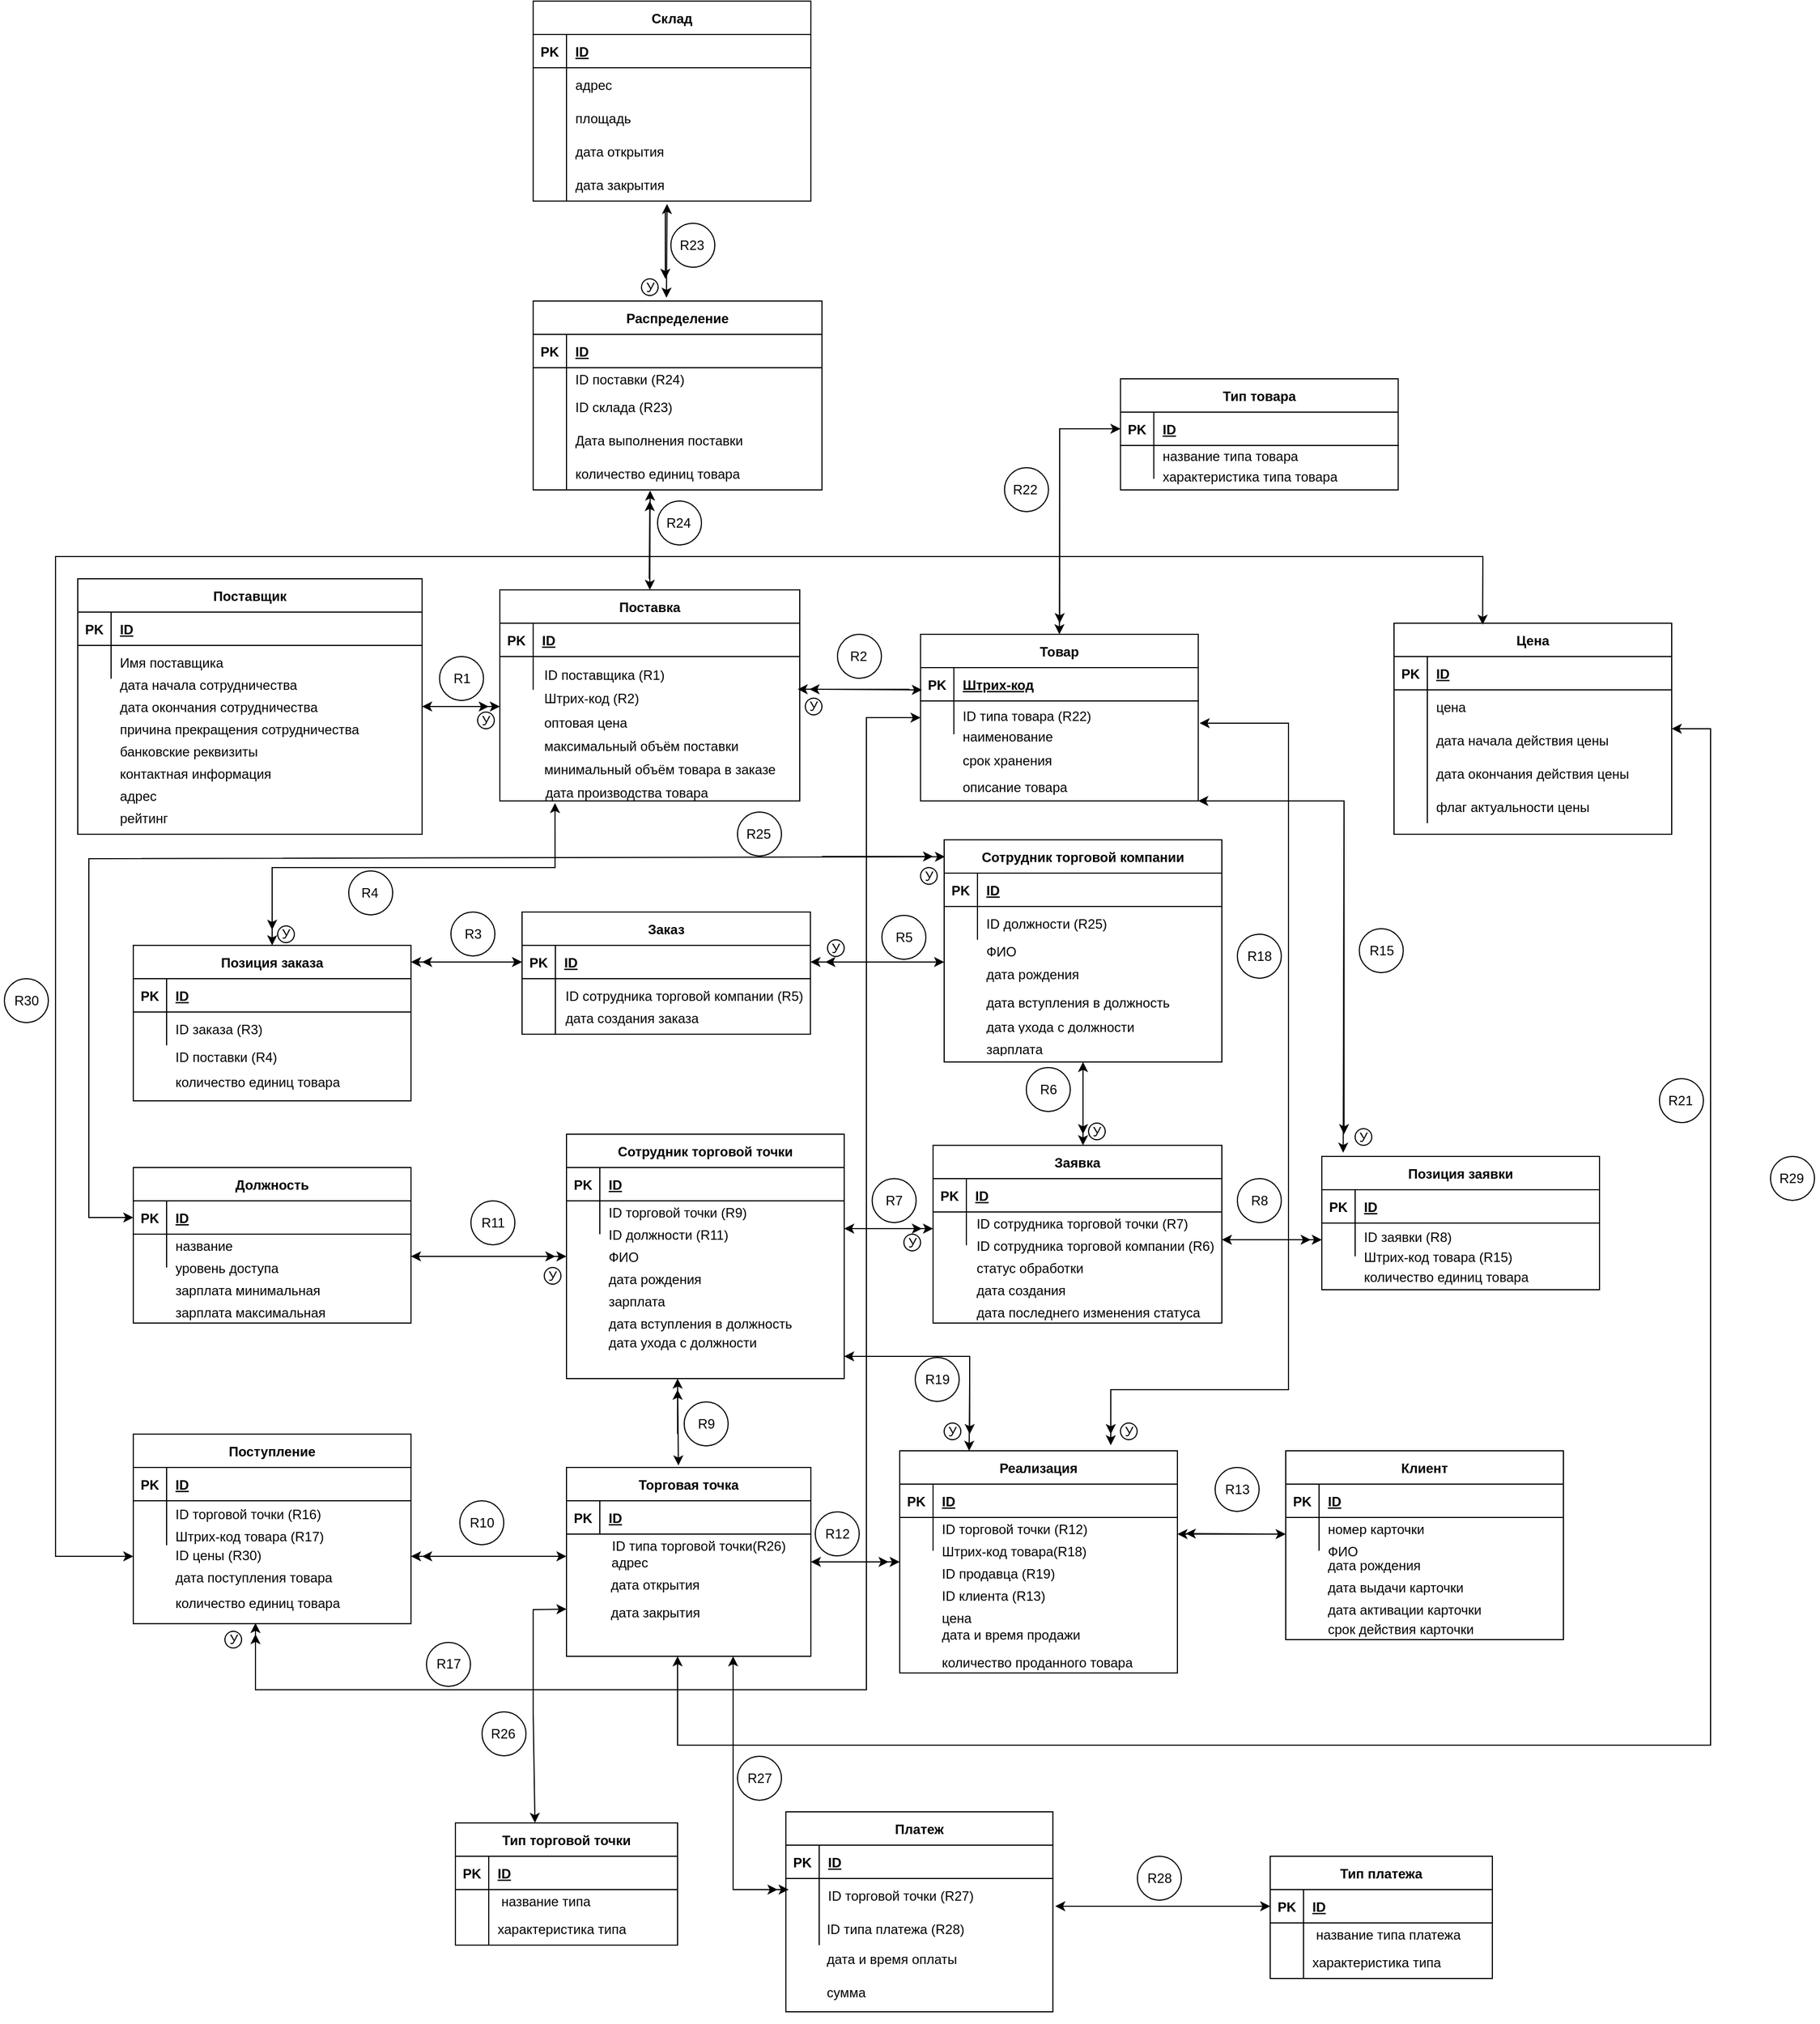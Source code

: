 <mxfile version="15.9.1" type="github">
  <diagram id="R2lEEEUBdFMjLlhIrx00" name="Page-1">
    <mxGraphModel dx="1888" dy="1589" grid="1" gridSize="10" guides="1" tooltips="1" connect="1" arrows="1" fold="1" page="1" pageScale="1" pageWidth="850" pageHeight="1100" math="0" shadow="0" extFonts="Permanent Marker^https://fonts.googleapis.com/css?family=Permanent+Marker">
      <root>
        <mxCell id="0" />
        <mxCell id="1" parent="0" />
        <mxCell id="wNKjYSVliJtvh4yzvfl7-15" value="" style="group" parent="1" vertex="1" connectable="0">
          <mxGeometry x="618.75" y="50" width="250" height="180" as="geometry" />
        </mxCell>
        <mxCell id="C-vyLk0tnHw3VtMMgP7b-23" value="Товар" style="shape=table;startSize=30;container=1;collapsible=1;childLayout=tableLayout;fixedRows=1;rowLines=0;fontStyle=1;align=center;resizeLast=1;" parent="wNKjYSVliJtvh4yzvfl7-15" vertex="1">
          <mxGeometry width="250" height="150" as="geometry" />
        </mxCell>
        <mxCell id="C-vyLk0tnHw3VtMMgP7b-24" value="" style="shape=partialRectangle;collapsible=0;dropTarget=0;pointerEvents=0;fillColor=none;points=[[0,0.5],[1,0.5]];portConstraint=eastwest;top=0;left=0;right=0;bottom=1;" parent="C-vyLk0tnHw3VtMMgP7b-23" vertex="1">
          <mxGeometry y="30" width="250" height="30" as="geometry" />
        </mxCell>
        <mxCell id="C-vyLk0tnHw3VtMMgP7b-25" value="PK" style="shape=partialRectangle;overflow=hidden;connectable=0;fillColor=none;top=0;left=0;bottom=0;right=0;fontStyle=1;" parent="C-vyLk0tnHw3VtMMgP7b-24" vertex="1">
          <mxGeometry width="30" height="30" as="geometry">
            <mxRectangle width="30" height="30" as="alternateBounds" />
          </mxGeometry>
        </mxCell>
        <mxCell id="C-vyLk0tnHw3VtMMgP7b-26" value="Штрих-код" style="shape=partialRectangle;overflow=hidden;connectable=0;fillColor=none;top=0;left=0;bottom=0;right=0;align=left;spacingLeft=6;fontStyle=5;" parent="C-vyLk0tnHw3VtMMgP7b-24" vertex="1">
          <mxGeometry x="30" width="220" height="30" as="geometry">
            <mxRectangle width="220" height="30" as="alternateBounds" />
          </mxGeometry>
        </mxCell>
        <mxCell id="C-vyLk0tnHw3VtMMgP7b-27" value="" style="shape=partialRectangle;collapsible=0;dropTarget=0;pointerEvents=0;fillColor=none;points=[[0,0.5],[1,0.5]];portConstraint=eastwest;top=0;left=0;right=0;bottom=0;" parent="C-vyLk0tnHw3VtMMgP7b-23" vertex="1">
          <mxGeometry y="60" width="250" height="30" as="geometry" />
        </mxCell>
        <mxCell id="C-vyLk0tnHw3VtMMgP7b-28" value="" style="shape=partialRectangle;overflow=hidden;connectable=0;fillColor=none;top=0;left=0;bottom=0;right=0;" parent="C-vyLk0tnHw3VtMMgP7b-27" vertex="1">
          <mxGeometry width="30" height="30" as="geometry">
            <mxRectangle width="30" height="30" as="alternateBounds" />
          </mxGeometry>
        </mxCell>
        <mxCell id="C-vyLk0tnHw3VtMMgP7b-29" value="" style="shape=partialRectangle;overflow=hidden;connectable=0;fillColor=none;top=0;left=0;bottom=0;right=0;align=left;spacingLeft=6;" parent="C-vyLk0tnHw3VtMMgP7b-27" vertex="1">
          <mxGeometry x="30" width="220" height="30" as="geometry">
            <mxRectangle width="220" height="30" as="alternateBounds" />
          </mxGeometry>
        </mxCell>
        <mxCell id="wNKjYSVliJtvh4yzvfl7-12" value="" style="shape=partialRectangle;overflow=hidden;connectable=0;fillColor=none;top=0;left=0;bottom=0;right=0;align=left;spacingLeft=6;" parent="wNKjYSVliJtvh4yzvfl7-15" vertex="1">
          <mxGeometry x="30" y="55.652" width="220" height="10.435" as="geometry">
            <mxRectangle width="220" height="30" as="alternateBounds" />
          </mxGeometry>
        </mxCell>
        <mxCell id="wNKjYSVliJtvh4yzvfl7-14" value="" style="shape=partialRectangle;overflow=hidden;connectable=0;fillColor=none;top=0;left=0;bottom=0;right=0;align=left;spacingLeft=6;" parent="wNKjYSVliJtvh4yzvfl7-15" vertex="1">
          <mxGeometry x="30" y="69.565" width="220" height="6.957" as="geometry">
            <mxRectangle width="220" height="30" as="alternateBounds" />
          </mxGeometry>
        </mxCell>
        <mxCell id="6-fPHh01ECGn4GP0L434-14" value="ID типа товара (R22)" style="shape=partialRectangle;overflow=hidden;connectable=0;fillColor=none;top=0;left=0;bottom=0;right=0;align=left;spacingLeft=6;" parent="wNKjYSVliJtvh4yzvfl7-15" vertex="1">
          <mxGeometry x="30" y="58.041" width="220" height="30.0" as="geometry">
            <mxRectangle width="220" height="30" as="alternateBounds" />
          </mxGeometry>
        </mxCell>
        <mxCell id="6-fPHh01ECGn4GP0L434-15" value="наименование" style="shape=partialRectangle;overflow=hidden;connectable=0;fillColor=none;top=0;left=0;bottom=0;right=0;align=left;spacingLeft=6;" parent="wNKjYSVliJtvh4yzvfl7-15" vertex="1">
          <mxGeometry x="30" y="76.526" width="220" height="30.0" as="geometry">
            <mxRectangle width="220" height="30" as="alternateBounds" />
          </mxGeometry>
        </mxCell>
        <mxCell id="LmW0s65oH0BucsLQkFBb-148" value="срок хранения" style="shape=partialRectangle;overflow=hidden;connectable=0;fillColor=none;top=0;left=0;bottom=0;right=0;align=left;spacingLeft=6;" parent="wNKjYSVliJtvh4yzvfl7-15" vertex="1">
          <mxGeometry x="30" y="100.001" width="220" height="26.0" as="geometry">
            <mxRectangle width="220" height="30" as="alternateBounds" />
          </mxGeometry>
        </mxCell>
        <mxCell id="LmW0s65oH0BucsLQkFBb-149" value="описание товара" style="shape=partialRectangle;overflow=hidden;connectable=0;fillColor=none;top=0;left=0;bottom=0;right=0;align=left;spacingLeft=6;" parent="wNKjYSVliJtvh4yzvfl7-15" vertex="1">
          <mxGeometry x="30" y="125.997" width="220" height="21.667" as="geometry">
            <mxRectangle width="220" height="30" as="alternateBounds" />
          </mxGeometry>
        </mxCell>
        <mxCell id="wNKjYSVliJtvh4yzvfl7-31" value="" style="group" parent="1" vertex="1" connectable="0">
          <mxGeometry x="260" y="300" width="270" height="110" as="geometry" />
        </mxCell>
        <mxCell id="wNKjYSVliJtvh4yzvfl7-17" value="Заказ" style="shape=table;startSize=30;container=1;collapsible=1;childLayout=tableLayout;fixedRows=1;rowLines=0;fontStyle=1;align=center;resizeLast=1;" parent="wNKjYSVliJtvh4yzvfl7-31" vertex="1">
          <mxGeometry width="259.615" height="110" as="geometry" />
        </mxCell>
        <mxCell id="wNKjYSVliJtvh4yzvfl7-18" value="" style="shape=partialRectangle;collapsible=0;dropTarget=0;pointerEvents=0;fillColor=none;points=[[0,0.5],[1,0.5]];portConstraint=eastwest;top=0;left=0;right=0;bottom=1;" parent="wNKjYSVliJtvh4yzvfl7-17" vertex="1">
          <mxGeometry y="30" width="259.615" height="30" as="geometry" />
        </mxCell>
        <mxCell id="wNKjYSVliJtvh4yzvfl7-19" value="PK" style="shape=partialRectangle;overflow=hidden;connectable=0;fillColor=none;top=0;left=0;bottom=0;right=0;fontStyle=1;" parent="wNKjYSVliJtvh4yzvfl7-18" vertex="1">
          <mxGeometry width="30" height="30" as="geometry">
            <mxRectangle width="30" height="30" as="alternateBounds" />
          </mxGeometry>
        </mxCell>
        <mxCell id="wNKjYSVliJtvh4yzvfl7-20" value="ID" style="shape=partialRectangle;overflow=hidden;connectable=0;fillColor=none;top=0;left=0;bottom=0;right=0;align=left;spacingLeft=6;fontStyle=5;" parent="wNKjYSVliJtvh4yzvfl7-18" vertex="1">
          <mxGeometry x="30" width="229.615" height="30" as="geometry">
            <mxRectangle width="229.615" height="30" as="alternateBounds" />
          </mxGeometry>
        </mxCell>
        <mxCell id="wNKjYSVliJtvh4yzvfl7-21" value="" style="shape=partialRectangle;collapsible=0;dropTarget=0;pointerEvents=0;fillColor=none;points=[[0,0.5],[1,0.5]];portConstraint=eastwest;top=0;left=0;right=0;bottom=0;" parent="wNKjYSVliJtvh4yzvfl7-17" vertex="1">
          <mxGeometry y="60" width="259.615" height="50" as="geometry" />
        </mxCell>
        <mxCell id="wNKjYSVliJtvh4yzvfl7-22" value="" style="shape=partialRectangle;overflow=hidden;connectable=0;fillColor=none;top=0;left=0;bottom=0;right=0;" parent="wNKjYSVliJtvh4yzvfl7-21" vertex="1">
          <mxGeometry width="30" height="50" as="geometry">
            <mxRectangle width="30" height="50" as="alternateBounds" />
          </mxGeometry>
        </mxCell>
        <mxCell id="wNKjYSVliJtvh4yzvfl7-23" value="" style="shape=partialRectangle;overflow=hidden;connectable=0;fillColor=none;top=0;left=0;bottom=0;right=0;align=left;spacingLeft=6;" parent="wNKjYSVliJtvh4yzvfl7-21" vertex="1">
          <mxGeometry x="30" width="229.615" height="50" as="geometry">
            <mxRectangle width="229.615" height="50" as="alternateBounds" />
          </mxGeometry>
        </mxCell>
        <mxCell id="6-fPHh01ECGn4GP0L434-17" value="ID сотрудника торговой компании (R5)" style="shape=partialRectangle;overflow=hidden;connectable=0;fillColor=none;top=0;left=0;bottom=0;right=0;align=left;spacingLeft=6;" parent="wNKjYSVliJtvh4yzvfl7-31" vertex="1">
          <mxGeometry x="31.154" y="60" width="238.846" height="30" as="geometry">
            <mxRectangle width="220" height="30" as="alternateBounds" />
          </mxGeometry>
        </mxCell>
        <mxCell id="6-fPHh01ECGn4GP0L434-18" value="дата создания заказа" style="shape=partialRectangle;overflow=hidden;connectable=0;fillColor=none;top=0;left=0;bottom=0;right=0;align=left;spacingLeft=6;" parent="wNKjYSVliJtvh4yzvfl7-31" vertex="1">
          <mxGeometry x="31.154" y="80" width="228.462" height="30" as="geometry">
            <mxRectangle width="220" height="30" as="alternateBounds" />
          </mxGeometry>
        </mxCell>
        <mxCell id="wNKjYSVliJtvh4yzvfl7-105" value="" style="group" parent="1" vertex="1" connectable="0">
          <mxGeometry x="181.75" y="70" width="47.5" height="40" as="geometry" />
        </mxCell>
        <mxCell id="wNKjYSVliJtvh4yzvfl7-99" value="" style="ellipse;whiteSpace=wrap;html=1;aspect=fixed;labelBackgroundColor=#FFFFFF;align=left;" parent="wNKjYSVliJtvh4yzvfl7-105" vertex="1">
          <mxGeometry x="3.958" width="39.583" height="39.583" as="geometry" />
        </mxCell>
        <mxCell id="wNKjYSVliJtvh4yzvfl7-104" value="R1" style="text;html=1;strokeColor=none;fillColor=none;align=center;verticalAlign=middle;whiteSpace=wrap;rounded=0;labelBackgroundColor=#FFFFFF;" parent="wNKjYSVliJtvh4yzvfl7-105" vertex="1">
          <mxGeometry y="8" width="47.5" height="24" as="geometry" />
        </mxCell>
        <mxCell id="wNKjYSVliJtvh4yzvfl7-109" value="" style="group" parent="1" vertex="1" connectable="0">
          <mxGeometry x="540" y="50" width="47.5" height="40" as="geometry" />
        </mxCell>
        <mxCell id="wNKjYSVliJtvh4yzvfl7-110" value="" style="ellipse;whiteSpace=wrap;html=1;aspect=fixed;labelBackgroundColor=#FFFFFF;align=left;" parent="wNKjYSVliJtvh4yzvfl7-109" vertex="1">
          <mxGeometry x="3.958" width="39.583" height="39.583" as="geometry" />
        </mxCell>
        <mxCell id="wNKjYSVliJtvh4yzvfl7-111" value="R2" style="text;html=1;strokeColor=none;fillColor=none;align=center;verticalAlign=middle;whiteSpace=wrap;rounded=0;labelBackgroundColor=#FFFFFF;" parent="wNKjYSVliJtvh4yzvfl7-109" vertex="1">
          <mxGeometry x="-1" y="8" width="47.5" height="24" as="geometry" />
        </mxCell>
        <mxCell id="wNKjYSVliJtvh4yzvfl7-123" value="" style="group" parent="1" vertex="1" connectable="0">
          <mxGeometry x="192" y="300" width="47.5" height="40" as="geometry" />
        </mxCell>
        <mxCell id="wNKjYSVliJtvh4yzvfl7-124" value="" style="ellipse;whiteSpace=wrap;html=1;aspect=fixed;labelBackgroundColor=#FFFFFF;align=left;" parent="wNKjYSVliJtvh4yzvfl7-123" vertex="1">
          <mxGeometry x="3.958" width="39.583" height="39.583" as="geometry" />
        </mxCell>
        <mxCell id="wNKjYSVliJtvh4yzvfl7-125" value="R3" style="text;html=1;strokeColor=none;fillColor=none;align=center;verticalAlign=middle;whiteSpace=wrap;rounded=0;labelBackgroundColor=#FFFFFF;" parent="wNKjYSVliJtvh4yzvfl7-123" vertex="1">
          <mxGeometry y="7.79" width="47.5" height="24" as="geometry" />
        </mxCell>
        <mxCell id="wNKjYSVliJtvh4yzvfl7-127" value="" style="group" parent="1" vertex="1" connectable="0">
          <mxGeometry x="580" y="303" width="47.5" height="40" as="geometry" />
        </mxCell>
        <mxCell id="wNKjYSVliJtvh4yzvfl7-128" value="" style="ellipse;whiteSpace=wrap;html=1;aspect=fixed;labelBackgroundColor=#FFFFFF;align=left;" parent="wNKjYSVliJtvh4yzvfl7-127" vertex="1">
          <mxGeometry x="3.958" width="39.583" height="39.583" as="geometry" />
        </mxCell>
        <mxCell id="wNKjYSVliJtvh4yzvfl7-129" value="R5" style="text;html=1;strokeColor=none;fillColor=none;align=center;verticalAlign=middle;whiteSpace=wrap;rounded=0;labelBackgroundColor=#FFFFFF;" parent="wNKjYSVliJtvh4yzvfl7-127" vertex="1">
          <mxGeometry y="7.79" width="47.5" height="24" as="geometry" />
        </mxCell>
        <mxCell id="wNKjYSVliJtvh4yzvfl7-130" value="" style="group" parent="1" vertex="1" connectable="0">
          <mxGeometry x="571.25" y="540" width="47.5" height="40" as="geometry" />
        </mxCell>
        <mxCell id="wNKjYSVliJtvh4yzvfl7-131" value="" style="ellipse;whiteSpace=wrap;html=1;aspect=fixed;labelBackgroundColor=#FFFFFF;align=left;" parent="wNKjYSVliJtvh4yzvfl7-130" vertex="1">
          <mxGeometry x="3.958" width="39.583" height="39.583" as="geometry" />
        </mxCell>
        <mxCell id="wNKjYSVliJtvh4yzvfl7-132" value="R7" style="text;html=1;strokeColor=none;fillColor=none;align=center;verticalAlign=middle;whiteSpace=wrap;rounded=0;labelBackgroundColor=#FFFFFF;" parent="wNKjYSVliJtvh4yzvfl7-130" vertex="1">
          <mxGeometry y="7.79" width="47.5" height="24" as="geometry" />
        </mxCell>
        <mxCell id="wNKjYSVliJtvh4yzvfl7-133" value="" style="group" parent="1" vertex="1" connectable="0">
          <mxGeometry x="710" y="440" width="47.5" height="40" as="geometry" />
        </mxCell>
        <mxCell id="wNKjYSVliJtvh4yzvfl7-134" value="" style="ellipse;whiteSpace=wrap;html=1;aspect=fixed;labelBackgroundColor=#FFFFFF;align=left;" parent="wNKjYSVliJtvh4yzvfl7-133" vertex="1">
          <mxGeometry x="3.958" width="39.583" height="39.583" as="geometry" />
        </mxCell>
        <mxCell id="wNKjYSVliJtvh4yzvfl7-135" value="R6" style="text;html=1;strokeColor=none;fillColor=none;align=center;verticalAlign=middle;whiteSpace=wrap;rounded=0;labelBackgroundColor=#FFFFFF;" parent="wNKjYSVliJtvh4yzvfl7-133" vertex="1">
          <mxGeometry y="7.79" width="47.5" height="24" as="geometry" />
        </mxCell>
        <mxCell id="6BVmg359-Mf6Cl1hGm6e-2" value="" style="group" parent="1" vertex="1" connectable="0">
          <mxGeometry x="-90" y="330" width="250" height="140" as="geometry" />
        </mxCell>
        <mxCell id="6BVmg359-Mf6Cl1hGm6e-3" value="Позиция заказа" style="shape=table;startSize=30;container=1;collapsible=1;childLayout=tableLayout;fixedRows=1;rowLines=0;fontStyle=1;align=center;resizeLast=1;" parent="6BVmg359-Mf6Cl1hGm6e-2" vertex="1">
          <mxGeometry width="250" height="140" as="geometry" />
        </mxCell>
        <mxCell id="6BVmg359-Mf6Cl1hGm6e-4" value="" style="shape=partialRectangle;collapsible=0;dropTarget=0;pointerEvents=0;fillColor=none;points=[[0,0.5],[1,0.5]];portConstraint=eastwest;top=0;left=0;right=0;bottom=1;" parent="6BVmg359-Mf6Cl1hGm6e-3" vertex="1">
          <mxGeometry y="30" width="250" height="30" as="geometry" />
        </mxCell>
        <mxCell id="6BVmg359-Mf6Cl1hGm6e-5" value="PK" style="shape=partialRectangle;overflow=hidden;connectable=0;fillColor=none;top=0;left=0;bottom=0;right=0;fontStyle=1;" parent="6BVmg359-Mf6Cl1hGm6e-4" vertex="1">
          <mxGeometry width="30" height="30" as="geometry">
            <mxRectangle width="30" height="30" as="alternateBounds" />
          </mxGeometry>
        </mxCell>
        <mxCell id="6BVmg359-Mf6Cl1hGm6e-6" value="ID" style="shape=partialRectangle;overflow=hidden;connectable=0;fillColor=none;top=0;left=0;bottom=0;right=0;align=left;spacingLeft=6;fontStyle=5;" parent="6BVmg359-Mf6Cl1hGm6e-4" vertex="1">
          <mxGeometry x="30" width="220" height="30" as="geometry">
            <mxRectangle width="220" height="30" as="alternateBounds" />
          </mxGeometry>
        </mxCell>
        <mxCell id="6BVmg359-Mf6Cl1hGm6e-7" value="" style="shape=partialRectangle;collapsible=0;dropTarget=0;pointerEvents=0;fillColor=none;points=[[0,0.5],[1,0.5]];portConstraint=eastwest;top=0;left=0;right=0;bottom=0;" parent="6BVmg359-Mf6Cl1hGm6e-3" vertex="1">
          <mxGeometry y="60" width="250" height="30" as="geometry" />
        </mxCell>
        <mxCell id="6BVmg359-Mf6Cl1hGm6e-8" value="" style="shape=partialRectangle;overflow=hidden;connectable=0;fillColor=none;top=0;left=0;bottom=0;right=0;" parent="6BVmg359-Mf6Cl1hGm6e-7" vertex="1">
          <mxGeometry width="30" height="30" as="geometry">
            <mxRectangle width="30" height="30" as="alternateBounds" />
          </mxGeometry>
        </mxCell>
        <mxCell id="6BVmg359-Mf6Cl1hGm6e-9" value="ID заказа (R3)" style="shape=partialRectangle;overflow=hidden;connectable=0;fillColor=none;top=0;left=0;bottom=0;right=0;align=left;spacingLeft=6;" parent="6BVmg359-Mf6Cl1hGm6e-7" vertex="1">
          <mxGeometry x="30" width="220" height="30" as="geometry">
            <mxRectangle width="220" height="30" as="alternateBounds" />
          </mxGeometry>
        </mxCell>
        <mxCell id="6BVmg359-Mf6Cl1hGm6e-10" value="ID поставки (R4)" style="shape=partialRectangle;overflow=hidden;connectable=0;fillColor=none;top=0;left=0;bottom=0;right=0;align=left;spacingLeft=6;" parent="6BVmg359-Mf6Cl1hGm6e-2" vertex="1">
          <mxGeometry x="30" y="90" width="220" height="20" as="geometry">
            <mxRectangle width="220" height="30" as="alternateBounds" />
          </mxGeometry>
        </mxCell>
        <mxCell id="6BVmg359-Mf6Cl1hGm6e-11" value="количество единиц товара" style="shape=partialRectangle;overflow=hidden;connectable=0;fillColor=none;top=0;left=0;bottom=0;right=0;align=left;spacingLeft=6;" parent="6BVmg359-Mf6Cl1hGm6e-2" vertex="1">
          <mxGeometry x="30" y="109.998" width="220" height="25.455" as="geometry">
            <mxRectangle width="220" height="30" as="alternateBounds" />
          </mxGeometry>
        </mxCell>
        <mxCell id="6BVmg359-Mf6Cl1hGm6e-12" value="" style="endArrow=classic;startArrow=classic;html=1;rounded=0;edgeStyle=orthogonalEdgeStyle;exitX=0.5;exitY=0;exitDx=0;exitDy=0;entryX=0.049;entryY=1.09;entryDx=0;entryDy=0;entryPerimeter=0;" parent="1" source="6BVmg359-Mf6Cl1hGm6e-3" target="6-fPHh01ECGn4GP0L434-12" edge="1">
          <mxGeometry width="50" height="50" relative="1" as="geometry">
            <mxPoint x="320" y="210" as="sourcePoint" />
            <mxPoint x="290" y="200" as="targetPoint" />
            <Array as="points">
              <mxPoint x="35" y="260" />
              <mxPoint x="290" y="260" />
            </Array>
          </mxGeometry>
        </mxCell>
        <mxCell id="6BVmg359-Mf6Cl1hGm6e-13" value="" style="group" parent="1" vertex="1" connectable="0">
          <mxGeometry x="100" y="263" width="47.5" height="40" as="geometry" />
        </mxCell>
        <mxCell id="6BVmg359-Mf6Cl1hGm6e-14" value="" style="ellipse;whiteSpace=wrap;html=1;aspect=fixed;labelBackgroundColor=#FFFFFF;align=left;" parent="6BVmg359-Mf6Cl1hGm6e-13" vertex="1">
          <mxGeometry x="3.958" width="39.583" height="39.583" as="geometry" />
        </mxCell>
        <mxCell id="6BVmg359-Mf6Cl1hGm6e-15" value="R4" style="text;html=1;strokeColor=none;fillColor=none;align=center;verticalAlign=middle;whiteSpace=wrap;rounded=0;labelBackgroundColor=#FFFFFF;" parent="6BVmg359-Mf6Cl1hGm6e-13" vertex="1">
          <mxGeometry x="-1" y="8" width="47.5" height="24" as="geometry" />
        </mxCell>
        <mxCell id="6BVmg359-Mf6Cl1hGm6e-18" value="" style="endArrow=classic;startArrow=classic;html=1;rounded=0;edgeStyle=orthogonalEdgeStyle;entryX=0;entryY=0.5;entryDx=0;entryDy=0;" parent="1" target="wNKjYSVliJtvh4yzvfl7-18" edge="1">
          <mxGeometry width="50" height="50" relative="1" as="geometry">
            <mxPoint x="160" y="345" as="sourcePoint" />
            <mxPoint x="370" y="460" as="targetPoint" />
            <Array as="points">
              <mxPoint x="160" y="345" />
            </Array>
          </mxGeometry>
        </mxCell>
        <mxCell id="6BVmg359-Mf6Cl1hGm6e-19" value="" style="group" parent="1" vertex="1" connectable="0">
          <mxGeometry x="640" y="235" width="250" height="200" as="geometry" />
        </mxCell>
        <mxCell id="6BVmg359-Mf6Cl1hGm6e-20" value="Сотрудник торговой компании" style="shape=table;startSize=30;container=1;collapsible=1;childLayout=tableLayout;fixedRows=1;rowLines=0;fontStyle=1;align=center;resizeLast=1;" parent="6BVmg359-Mf6Cl1hGm6e-19" vertex="1">
          <mxGeometry width="250" height="200" as="geometry" />
        </mxCell>
        <mxCell id="6BVmg359-Mf6Cl1hGm6e-21" value="" style="shape=partialRectangle;collapsible=0;dropTarget=0;pointerEvents=0;fillColor=none;points=[[0,0.5],[1,0.5]];portConstraint=eastwest;top=0;left=0;right=0;bottom=1;" parent="6BVmg359-Mf6Cl1hGm6e-20" vertex="1">
          <mxGeometry y="30" width="250" height="30" as="geometry" />
        </mxCell>
        <mxCell id="6BVmg359-Mf6Cl1hGm6e-22" value="PK" style="shape=partialRectangle;overflow=hidden;connectable=0;fillColor=none;top=0;left=0;bottom=0;right=0;fontStyle=1;" parent="6BVmg359-Mf6Cl1hGm6e-21" vertex="1">
          <mxGeometry width="30" height="30" as="geometry">
            <mxRectangle width="30" height="30" as="alternateBounds" />
          </mxGeometry>
        </mxCell>
        <mxCell id="6BVmg359-Mf6Cl1hGm6e-23" value="ID" style="shape=partialRectangle;overflow=hidden;connectable=0;fillColor=none;top=0;left=0;bottom=0;right=0;align=left;spacingLeft=6;fontStyle=5;" parent="6BVmg359-Mf6Cl1hGm6e-21" vertex="1">
          <mxGeometry x="30" width="220" height="30" as="geometry">
            <mxRectangle width="220" height="30" as="alternateBounds" />
          </mxGeometry>
        </mxCell>
        <mxCell id="6BVmg359-Mf6Cl1hGm6e-24" value="" style="shape=partialRectangle;collapsible=0;dropTarget=0;pointerEvents=0;fillColor=none;points=[[0,0.5],[1,0.5]];portConstraint=eastwest;top=0;left=0;right=0;bottom=0;" parent="6BVmg359-Mf6Cl1hGm6e-20" vertex="1">
          <mxGeometry y="60" width="250" height="30" as="geometry" />
        </mxCell>
        <mxCell id="6BVmg359-Mf6Cl1hGm6e-25" value="" style="shape=partialRectangle;overflow=hidden;connectable=0;fillColor=none;top=0;left=0;bottom=0;right=0;" parent="6BVmg359-Mf6Cl1hGm6e-24" vertex="1">
          <mxGeometry width="30" height="30" as="geometry">
            <mxRectangle width="30" height="30" as="alternateBounds" />
          </mxGeometry>
        </mxCell>
        <mxCell id="6BVmg359-Mf6Cl1hGm6e-26" value="ID должности (R25)" style="shape=partialRectangle;overflow=hidden;connectable=0;fillColor=none;top=0;left=0;bottom=0;right=0;align=left;spacingLeft=6;" parent="6BVmg359-Mf6Cl1hGm6e-24" vertex="1">
          <mxGeometry x="30" width="220" height="30" as="geometry">
            <mxRectangle width="220" height="30" as="alternateBounds" />
          </mxGeometry>
        </mxCell>
        <mxCell id="6-fPHh01ECGn4GP0L434-20" value="дата рождения" style="shape=partialRectangle;overflow=hidden;connectable=0;fillColor=none;top=0;left=0;bottom=0;right=0;align=left;spacingLeft=6;" parent="6BVmg359-Mf6Cl1hGm6e-19" vertex="1">
          <mxGeometry x="30" y="109.329" width="220" height="22.619" as="geometry">
            <mxRectangle width="220" height="30" as="alternateBounds" />
          </mxGeometry>
        </mxCell>
        <mxCell id="6-fPHh01ECGn4GP0L434-21" value="дата вступления в должность" style="shape=partialRectangle;overflow=hidden;connectable=0;fillColor=none;top=0;left=0;bottom=0;right=0;align=left;spacingLeft=6;" parent="6BVmg359-Mf6Cl1hGm6e-19" vertex="1">
          <mxGeometry x="30" y="131.95" width="220" height="28.057" as="geometry">
            <mxRectangle width="220" height="30" as="alternateBounds" />
          </mxGeometry>
        </mxCell>
        <mxCell id="6-fPHh01ECGn4GP0L434-23" value="дата ухода с должности" style="shape=partialRectangle;overflow=hidden;connectable=0;fillColor=none;top=0;left=0;bottom=0;right=0;align=left;spacingLeft=6;" parent="6BVmg359-Mf6Cl1hGm6e-19" vertex="1">
          <mxGeometry x="30" y="160.005" width="220" height="15.745" as="geometry">
            <mxRectangle width="220" height="30" as="alternateBounds" />
          </mxGeometry>
        </mxCell>
        <mxCell id="LmW0s65oH0BucsLQkFBb-152" value="ФИО" style="shape=partialRectangle;overflow=hidden;connectable=0;fillColor=none;top=0;left=0;bottom=0;right=0;align=left;spacingLeft=6;" parent="6BVmg359-Mf6Cl1hGm6e-19" vertex="1">
          <mxGeometry x="30" y="88.695" width="220" height="22.619" as="geometry">
            <mxRectangle width="220" height="30" as="alternateBounds" />
          </mxGeometry>
        </mxCell>
        <mxCell id="LmW0s65oH0BucsLQkFBb-154" value="зарплата" style="shape=partialRectangle;overflow=hidden;connectable=0;fillColor=none;top=0;left=0;bottom=0;right=0;align=left;spacingLeft=6;" parent="6BVmg359-Mf6Cl1hGm6e-19" vertex="1">
          <mxGeometry x="30" y="180" width="220" height="15.745" as="geometry">
            <mxRectangle width="220" height="30" as="alternateBounds" />
          </mxGeometry>
        </mxCell>
        <mxCell id="6BVmg359-Mf6Cl1hGm6e-58" value="" style="group" parent="1" vertex="1" connectable="0">
          <mxGeometry x="210" y="560" width="47.5" height="40" as="geometry" />
        </mxCell>
        <mxCell id="6BVmg359-Mf6Cl1hGm6e-59" value="" style="ellipse;whiteSpace=wrap;html=1;aspect=fixed;labelBackgroundColor=#FFFFFF;align=left;" parent="6BVmg359-Mf6Cl1hGm6e-58" vertex="1">
          <mxGeometry x="3.958" width="39.583" height="39.583" as="geometry" />
        </mxCell>
        <mxCell id="6BVmg359-Mf6Cl1hGm6e-60" value="R11" style="text;html=1;strokeColor=none;fillColor=none;align=center;verticalAlign=middle;whiteSpace=wrap;rounded=0;labelBackgroundColor=#FFFFFF;" parent="6BVmg359-Mf6Cl1hGm6e-58" vertex="1">
          <mxGeometry y="7.79" width="47.5" height="24" as="geometry" />
        </mxCell>
        <mxCell id="6BVmg359-Mf6Cl1hGm6e-94" value="" style="group" parent="1" vertex="1" connectable="0">
          <mxGeometry x="200" y="830" width="47.5" height="40" as="geometry" />
        </mxCell>
        <mxCell id="6BVmg359-Mf6Cl1hGm6e-95" value="" style="ellipse;whiteSpace=wrap;html=1;aspect=fixed;labelBackgroundColor=#FFFFFF;align=left;" parent="6BVmg359-Mf6Cl1hGm6e-94" vertex="1">
          <mxGeometry x="3.958" width="39.583" height="39.583" as="geometry" />
        </mxCell>
        <mxCell id="6BVmg359-Mf6Cl1hGm6e-96" value="R10" style="text;html=1;strokeColor=none;fillColor=none;align=center;verticalAlign=middle;whiteSpace=wrap;rounded=0;labelBackgroundColor=#FFFFFF;" parent="6BVmg359-Mf6Cl1hGm6e-94" vertex="1">
          <mxGeometry y="7.79" width="47.5" height="24" as="geometry" />
        </mxCell>
        <mxCell id="6BVmg359-Mf6Cl1hGm6e-109" value="" style="group" parent="1" vertex="1" connectable="0">
          <mxGeometry x="610" y="701" width="47.5" height="40" as="geometry" />
        </mxCell>
        <mxCell id="6BVmg359-Mf6Cl1hGm6e-110" value="" style="ellipse;whiteSpace=wrap;html=1;aspect=fixed;labelBackgroundColor=#FFFFFF;align=left;" parent="6BVmg359-Mf6Cl1hGm6e-109" vertex="1">
          <mxGeometry x="3.958" width="39.583" height="39.583" as="geometry" />
        </mxCell>
        <mxCell id="6BVmg359-Mf6Cl1hGm6e-111" value="R19" style="text;html=1;strokeColor=none;fillColor=none;align=center;verticalAlign=middle;whiteSpace=wrap;rounded=0;labelBackgroundColor=#FFFFFF;" parent="6BVmg359-Mf6Cl1hGm6e-109" vertex="1">
          <mxGeometry y="7.79" width="47.5" height="24" as="geometry" />
        </mxCell>
        <mxCell id="6BVmg359-Mf6Cl1hGm6e-112" value="" style="group" parent="1" vertex="1" connectable="0">
          <mxGeometry x="900" y="540" width="47.5" height="40" as="geometry" />
        </mxCell>
        <mxCell id="6BVmg359-Mf6Cl1hGm6e-113" value="" style="ellipse;whiteSpace=wrap;html=1;aspect=fixed;labelBackgroundColor=#FFFFFF;align=left;" parent="6BVmg359-Mf6Cl1hGm6e-112" vertex="1">
          <mxGeometry x="3.958" width="39.583" height="39.583" as="geometry" />
        </mxCell>
        <mxCell id="6BVmg359-Mf6Cl1hGm6e-114" value="R8" style="text;html=1;strokeColor=none;fillColor=none;align=center;verticalAlign=middle;whiteSpace=wrap;rounded=0;labelBackgroundColor=#FFFFFF;" parent="6BVmg359-Mf6Cl1hGm6e-112" vertex="1">
          <mxGeometry y="7.79" width="47.5" height="24" as="geometry" />
        </mxCell>
        <mxCell id="6-fPHh01ECGn4GP0L434-7" value="" style="group" parent="1" vertex="1" connectable="0">
          <mxGeometry x="-140" width="310" height="230" as="geometry" />
        </mxCell>
        <mxCell id="C-vyLk0tnHw3VtMMgP7b-2" value="Поставщик" style="shape=table;startSize=30;container=1;collapsible=1;childLayout=tableLayout;fixedRows=1;rowLines=0;fontStyle=1;align=center;resizeLast=1;" parent="6-fPHh01ECGn4GP0L434-7" vertex="1">
          <mxGeometry width="310" height="230" as="geometry">
            <mxRectangle width="100" height="30" as="alternateBounds" />
          </mxGeometry>
        </mxCell>
        <mxCell id="C-vyLk0tnHw3VtMMgP7b-3" value="" style="shape=partialRectangle;collapsible=0;dropTarget=0;pointerEvents=0;fillColor=none;points=[[0,0.5],[1,0.5]];portConstraint=eastwest;top=0;left=0;right=0;bottom=1;" parent="C-vyLk0tnHw3VtMMgP7b-2" vertex="1">
          <mxGeometry y="30" width="310" height="30" as="geometry" />
        </mxCell>
        <mxCell id="C-vyLk0tnHw3VtMMgP7b-4" value="PK" style="shape=partialRectangle;overflow=hidden;connectable=0;fillColor=none;top=0;left=0;bottom=0;right=0;fontStyle=1;" parent="C-vyLk0tnHw3VtMMgP7b-3" vertex="1">
          <mxGeometry width="30" height="30" as="geometry">
            <mxRectangle width="30" height="30" as="alternateBounds" />
          </mxGeometry>
        </mxCell>
        <mxCell id="C-vyLk0tnHw3VtMMgP7b-5" value="ID" style="shape=partialRectangle;overflow=hidden;connectable=0;fillColor=none;top=0;left=0;bottom=0;right=0;align=left;spacingLeft=6;fontStyle=5;" parent="C-vyLk0tnHw3VtMMgP7b-3" vertex="1">
          <mxGeometry x="30" width="280" height="30" as="geometry">
            <mxRectangle width="280" height="30" as="alternateBounds" />
          </mxGeometry>
        </mxCell>
        <mxCell id="C-vyLk0tnHw3VtMMgP7b-6" value="" style="shape=partialRectangle;collapsible=0;dropTarget=0;pointerEvents=0;fillColor=none;points=[[0,0.5],[1,0.5]];portConstraint=eastwest;top=0;left=0;right=0;bottom=0;" parent="C-vyLk0tnHw3VtMMgP7b-2" vertex="1">
          <mxGeometry y="60" width="310" height="30" as="geometry" />
        </mxCell>
        <mxCell id="C-vyLk0tnHw3VtMMgP7b-7" value="" style="shape=partialRectangle;overflow=hidden;connectable=0;fillColor=none;top=0;left=0;bottom=0;right=0;" parent="C-vyLk0tnHw3VtMMgP7b-6" vertex="1">
          <mxGeometry width="30" height="30" as="geometry">
            <mxRectangle width="30" height="30" as="alternateBounds" />
          </mxGeometry>
        </mxCell>
        <mxCell id="C-vyLk0tnHw3VtMMgP7b-8" value="Имя поставщика" style="shape=partialRectangle;overflow=hidden;connectable=0;fillColor=none;top=0;left=0;bottom=0;right=0;align=left;spacingLeft=6;" parent="C-vyLk0tnHw3VtMMgP7b-6" vertex="1">
          <mxGeometry x="30" width="280" height="30" as="geometry">
            <mxRectangle width="280" height="30" as="alternateBounds" />
          </mxGeometry>
        </mxCell>
        <mxCell id="6-fPHh01ECGn4GP0L434-1" value="дата окончания сотрудничества" style="shape=partialRectangle;overflow=hidden;connectable=0;fillColor=none;top=0;left=0;bottom=0;right=0;align=left;spacingLeft=6;" parent="6-fPHh01ECGn4GP0L434-7" vertex="1">
          <mxGeometry x="30" y="100" width="260" height="30" as="geometry">
            <mxRectangle width="220" height="30" as="alternateBounds" />
          </mxGeometry>
        </mxCell>
        <mxCell id="6-fPHh01ECGn4GP0L434-2" value="банковские реквизиты" style="shape=partialRectangle;overflow=hidden;connectable=0;fillColor=none;top=0;left=0;bottom=0;right=0;align=left;spacingLeft=6;" parent="6-fPHh01ECGn4GP0L434-7" vertex="1">
          <mxGeometry x="30" y="140" width="220" height="30" as="geometry">
            <mxRectangle width="220" height="30" as="alternateBounds" />
          </mxGeometry>
        </mxCell>
        <mxCell id="6-fPHh01ECGn4GP0L434-3" value="причина прекращения сотрудничества" style="shape=partialRectangle;overflow=hidden;connectable=0;fillColor=none;top=0;left=0;bottom=0;right=0;align=left;spacingLeft=6;" parent="6-fPHh01ECGn4GP0L434-7" vertex="1">
          <mxGeometry x="30" y="120" width="260" height="30" as="geometry">
            <mxRectangle width="220" height="30" as="alternateBounds" />
          </mxGeometry>
        </mxCell>
        <mxCell id="6-fPHh01ECGn4GP0L434-4" value="контактная информация" style="shape=partialRectangle;overflow=hidden;connectable=0;fillColor=none;top=0;left=0;bottom=0;right=0;align=left;spacingLeft=6;" parent="6-fPHh01ECGn4GP0L434-7" vertex="1">
          <mxGeometry x="30" y="160" width="220" height="30" as="geometry">
            <mxRectangle width="220" height="30" as="alternateBounds" />
          </mxGeometry>
        </mxCell>
        <mxCell id="6-fPHh01ECGn4GP0L434-5" value="адрес" style="shape=partialRectangle;overflow=hidden;connectable=0;fillColor=none;top=0;left=0;bottom=0;right=0;align=left;spacingLeft=6;" parent="6-fPHh01ECGn4GP0L434-7" vertex="1">
          <mxGeometry x="30" y="180" width="260" height="30" as="geometry">
            <mxRectangle width="220" height="30" as="alternateBounds" />
          </mxGeometry>
        </mxCell>
        <mxCell id="6-fPHh01ECGn4GP0L434-6" value="рейтинг" style="shape=partialRectangle;overflow=hidden;connectable=0;fillColor=none;top=0;left=0;bottom=0;right=0;align=left;spacingLeft=6;" parent="6-fPHh01ECGn4GP0L434-7" vertex="1">
          <mxGeometry x="30" y="200" width="220" height="30" as="geometry">
            <mxRectangle width="220" height="30" as="alternateBounds" />
          </mxGeometry>
        </mxCell>
        <mxCell id="LmW0s65oH0BucsLQkFBb-150" value="дата начала сотрудничества" style="shape=partialRectangle;overflow=hidden;connectable=0;fillColor=none;top=0;left=0;bottom=0;right=0;align=left;spacingLeft=6;" parent="6-fPHh01ECGn4GP0L434-7" vertex="1">
          <mxGeometry x="30" y="80" width="280" height="30" as="geometry">
            <mxRectangle width="280" height="30" as="alternateBounds" />
          </mxGeometry>
        </mxCell>
        <mxCell id="6-fPHh01ECGn4GP0L434-13" value="" style="group" parent="1" vertex="1" connectable="0">
          <mxGeometry x="240" y="10" width="270" height="190" as="geometry" />
        </mxCell>
        <mxCell id="C-vyLk0tnHw3VtMMgP7b-13" value="Поставка" style="shape=table;startSize=30;container=1;collapsible=1;childLayout=tableLayout;fixedRows=1;rowLines=0;fontStyle=1;align=center;resizeLast=1;" parent="6-fPHh01ECGn4GP0L434-13" vertex="1">
          <mxGeometry width="270" height="190" as="geometry" />
        </mxCell>
        <mxCell id="C-vyLk0tnHw3VtMMgP7b-14" value="" style="shape=partialRectangle;collapsible=0;dropTarget=0;pointerEvents=0;fillColor=none;points=[[0,0.5],[1,0.5]];portConstraint=eastwest;top=0;left=0;right=0;bottom=1;" parent="C-vyLk0tnHw3VtMMgP7b-13" vertex="1">
          <mxGeometry y="30" width="270" height="30" as="geometry" />
        </mxCell>
        <mxCell id="C-vyLk0tnHw3VtMMgP7b-15" value="PK" style="shape=partialRectangle;overflow=hidden;connectable=0;fillColor=none;top=0;left=0;bottom=0;right=0;fontStyle=1;" parent="C-vyLk0tnHw3VtMMgP7b-14" vertex="1">
          <mxGeometry width="30" height="30" as="geometry">
            <mxRectangle width="30" height="30" as="alternateBounds" />
          </mxGeometry>
        </mxCell>
        <mxCell id="C-vyLk0tnHw3VtMMgP7b-16" value="ID" style="shape=partialRectangle;overflow=hidden;connectable=0;fillColor=none;top=0;left=0;bottom=0;right=0;align=left;spacingLeft=6;fontStyle=5;" parent="C-vyLk0tnHw3VtMMgP7b-14" vertex="1">
          <mxGeometry x="30" width="240" height="30" as="geometry">
            <mxRectangle width="240" height="30" as="alternateBounds" />
          </mxGeometry>
        </mxCell>
        <mxCell id="C-vyLk0tnHw3VtMMgP7b-17" value="" style="shape=partialRectangle;collapsible=0;dropTarget=0;pointerEvents=0;fillColor=none;points=[[0,0.5],[1,0.5]];portConstraint=eastwest;top=0;left=0;right=0;bottom=0;" parent="C-vyLk0tnHw3VtMMgP7b-13" vertex="1">
          <mxGeometry y="60" width="270" height="30" as="geometry" />
        </mxCell>
        <mxCell id="C-vyLk0tnHw3VtMMgP7b-18" value="" style="shape=partialRectangle;overflow=hidden;connectable=0;fillColor=none;top=0;left=0;bottom=0;right=0;" parent="C-vyLk0tnHw3VtMMgP7b-17" vertex="1">
          <mxGeometry width="30" height="30" as="geometry">
            <mxRectangle width="30" height="30" as="alternateBounds" />
          </mxGeometry>
        </mxCell>
        <mxCell id="C-vyLk0tnHw3VtMMgP7b-19" value="" style="shape=partialRectangle;overflow=hidden;connectable=0;fillColor=none;top=0;left=0;bottom=0;right=0;align=left;spacingLeft=6;" parent="C-vyLk0tnHw3VtMMgP7b-17" vertex="1">
          <mxGeometry x="30" width="240" height="30" as="geometry">
            <mxRectangle width="240" height="30" as="alternateBounds" />
          </mxGeometry>
        </mxCell>
        <mxCell id="6BVmg359-Mf6Cl1hGm6e-1" value="&lt;span style=&quot;color: rgb(0 , 0 , 0) ; font-family: &amp;#34;helvetica&amp;#34; ; font-size: 12px ; font-style: normal ; letter-spacing: normal ; text-align: left ; text-indent: 0px ; text-transform: none ; word-spacing: 0px ; display: inline ; float: none&quot;&gt;ID поставщика (R1)&lt;/span&gt;&lt;br style=&quot;padding: 0px ; margin: 0px ; color: rgb(0 , 0 , 0) ; font-family: &amp;#34;helvetica&amp;#34; ; font-size: 12px ; font-style: normal ; letter-spacing: normal ; text-align: left ; text-indent: 0px ; text-transform: none ; word-spacing: 0px&quot;&gt;" style="text;whiteSpace=wrap;html=1;" parent="6-fPHh01ECGn4GP0L434-13" vertex="1">
          <mxGeometry x="37.5" y="63.333" width="160" height="21.111" as="geometry" />
        </mxCell>
        <mxCell id="6-fPHh01ECGn4GP0L434-8" value="&lt;span style=&quot;color: rgb(0 , 0 , 0) ; font-family: &amp;#34;helvetica&amp;#34; ; font-size: 12px ; font-style: normal ; letter-spacing: normal ; text-align: left ; text-indent: 0px ; text-transform: none ; word-spacing: 0px ; display: inline ; float: none&quot;&gt;Штрих-код (R2)&lt;/span&gt;" style="text;whiteSpace=wrap;html=1;" parent="6-fPHh01ECGn4GP0L434-13" vertex="1">
          <mxGeometry x="37.5" y="84.444" width="160" height="21.111" as="geometry" />
        </mxCell>
        <mxCell id="6-fPHh01ECGn4GP0L434-9" value="&lt;span style=&quot;color: rgb(0 , 0 , 0) ; font-family: &amp;#34;helvetica&amp;#34; ; font-size: 12px ; font-style: normal ; letter-spacing: normal ; text-align: left ; text-indent: 0px ; text-transform: none ; word-spacing: 0px ; display: inline ; float: none&quot;&gt;оптовая цена&lt;/span&gt;" style="text;whiteSpace=wrap;html=1;" parent="6-fPHh01ECGn4GP0L434-13" vertex="1">
          <mxGeometry x="37.5" y="105.556" width="160" height="21.111" as="geometry" />
        </mxCell>
        <mxCell id="6-fPHh01ECGn4GP0L434-10" value="&lt;span style=&quot;color: rgb(0 , 0 , 0) ; font-family: &amp;#34;helvetica&amp;#34; ; font-size: 12px ; font-style: normal ; letter-spacing: normal ; text-align: left ; text-indent: 0px ; text-transform: none ; word-spacing: 0px ; display: inline ; float: none&quot;&gt;максимальный объём поставки&lt;/span&gt;" style="text;whiteSpace=wrap;html=1;" parent="6-fPHh01ECGn4GP0L434-13" vertex="1">
          <mxGeometry x="37.5" y="126.667" width="222.5" height="21.111" as="geometry" />
        </mxCell>
        <mxCell id="6-fPHh01ECGn4GP0L434-11" value="&lt;span style=&quot;color: rgb(0 , 0 , 0) ; font-family: &amp;#34;helvetica&amp;#34; ; font-size: 12px ; font-style: normal ; letter-spacing: normal ; text-align: left ; text-indent: 0px ; text-transform: none ; word-spacing: 0px ; display: inline ; float: none&quot;&gt;минимальный объём товара в заказе&lt;/span&gt;" style="text;whiteSpace=wrap;html=1;" parent="6-fPHh01ECGn4GP0L434-13" vertex="1">
          <mxGeometry x="37.5" y="147.778" width="222.5" height="21.111" as="geometry" />
        </mxCell>
        <mxCell id="6-fPHh01ECGn4GP0L434-12" value="&lt;span style=&quot;color: rgb(0 , 0 , 0) ; font-family: &amp;#34;helvetica&amp;#34; ; font-size: 12px ; font-style: normal ; letter-spacing: normal ; text-align: left ; text-indent: 0px ; text-transform: none ; word-spacing: 0px ; display: inline ; float: none&quot;&gt;дата производства товара&lt;/span&gt;" style="text;whiteSpace=wrap;html=1;" parent="6-fPHh01ECGn4GP0L434-13" vertex="1">
          <mxGeometry x="38.75" y="168.889" width="222.5" height="21.111" as="geometry" />
        </mxCell>
        <mxCell id="6-fPHh01ECGn4GP0L434-30" value="" style="group" parent="1" vertex="1" connectable="0">
          <mxGeometry x="630" y="510" width="260" height="160" as="geometry" />
        </mxCell>
        <mxCell id="6BVmg359-Mf6Cl1hGm6e-28" value="Заявка" style="shape=table;startSize=30;container=1;collapsible=1;childLayout=tableLayout;fixedRows=1;rowLines=0;fontStyle=1;align=center;resizeLast=1;" parent="6-fPHh01ECGn4GP0L434-30" vertex="1">
          <mxGeometry width="260" height="160" as="geometry" />
        </mxCell>
        <mxCell id="6BVmg359-Mf6Cl1hGm6e-29" value="" style="shape=partialRectangle;collapsible=0;dropTarget=0;pointerEvents=0;fillColor=none;points=[[0,0.5],[1,0.5]];portConstraint=eastwest;top=0;left=0;right=0;bottom=1;" parent="6BVmg359-Mf6Cl1hGm6e-28" vertex="1">
          <mxGeometry y="30" width="260" height="30" as="geometry" />
        </mxCell>
        <mxCell id="6BVmg359-Mf6Cl1hGm6e-30" value="PK" style="shape=partialRectangle;overflow=hidden;connectable=0;fillColor=none;top=0;left=0;bottom=0;right=0;fontStyle=1;" parent="6BVmg359-Mf6Cl1hGm6e-29" vertex="1">
          <mxGeometry width="30" height="30" as="geometry">
            <mxRectangle width="30" height="30" as="alternateBounds" />
          </mxGeometry>
        </mxCell>
        <mxCell id="6BVmg359-Mf6Cl1hGm6e-31" value="ID" style="shape=partialRectangle;overflow=hidden;connectable=0;fillColor=none;top=0;left=0;bottom=0;right=0;align=left;spacingLeft=6;fontStyle=5;" parent="6BVmg359-Mf6Cl1hGm6e-29" vertex="1">
          <mxGeometry x="30" width="230" height="30" as="geometry">
            <mxRectangle width="230" height="30" as="alternateBounds" />
          </mxGeometry>
        </mxCell>
        <mxCell id="6BVmg359-Mf6Cl1hGm6e-32" value="" style="shape=partialRectangle;collapsible=0;dropTarget=0;pointerEvents=0;fillColor=none;points=[[0,0.5],[1,0.5]];portConstraint=eastwest;top=0;left=0;right=0;bottom=0;" parent="6BVmg359-Mf6Cl1hGm6e-28" vertex="1">
          <mxGeometry y="60" width="260" height="30" as="geometry" />
        </mxCell>
        <mxCell id="6BVmg359-Mf6Cl1hGm6e-33" value="" style="shape=partialRectangle;overflow=hidden;connectable=0;fillColor=none;top=0;left=0;bottom=0;right=0;" parent="6BVmg359-Mf6Cl1hGm6e-32" vertex="1">
          <mxGeometry width="30" height="30" as="geometry">
            <mxRectangle width="30" height="30" as="alternateBounds" />
          </mxGeometry>
        </mxCell>
        <mxCell id="6BVmg359-Mf6Cl1hGm6e-34" value="" style="shape=partialRectangle;overflow=hidden;connectable=0;fillColor=none;top=0;left=0;bottom=0;right=0;align=left;spacingLeft=6;" parent="6BVmg359-Mf6Cl1hGm6e-32" vertex="1">
          <mxGeometry x="30" width="230" height="30" as="geometry">
            <mxRectangle width="230" height="30" as="alternateBounds" />
          </mxGeometry>
        </mxCell>
        <mxCell id="6BVmg359-Mf6Cl1hGm6e-41" value="ID сотрудника торговой точки (R7)" style="shape=partialRectangle;overflow=hidden;connectable=0;fillColor=none;top=0;left=0;bottom=0;right=0;align=left;spacingLeft=6;" parent="6-fPHh01ECGn4GP0L434-30" vertex="1">
          <mxGeometry x="31.2" y="60" width="228.8" height="20" as="geometry">
            <mxRectangle width="220" height="20" as="alternateBounds" />
          </mxGeometry>
        </mxCell>
        <mxCell id="6BVmg359-Mf6Cl1hGm6e-42" value="ID сотрудника торговой компании (R6)" style="shape=partialRectangle;overflow=hidden;connectable=0;fillColor=none;top=0;left=0;bottom=0;right=0;align=left;spacingLeft=6;" parent="6-fPHh01ECGn4GP0L434-30" vertex="1">
          <mxGeometry x="31.2" y="80" width="228.8" height="20" as="geometry">
            <mxRectangle width="220" height="20" as="alternateBounds" />
          </mxGeometry>
        </mxCell>
        <mxCell id="6-fPHh01ECGn4GP0L434-26" value="статус обработки" style="shape=partialRectangle;overflow=hidden;connectable=0;fillColor=none;top=0;left=0;bottom=0;right=0;align=left;spacingLeft=6;" parent="6-fPHh01ECGn4GP0L434-30" vertex="1">
          <mxGeometry x="31.2" y="100" width="228.8" height="20" as="geometry">
            <mxRectangle width="220" height="20" as="alternateBounds" />
          </mxGeometry>
        </mxCell>
        <mxCell id="6-fPHh01ECGn4GP0L434-27" value="дата создания" style="shape=partialRectangle;overflow=hidden;connectable=0;fillColor=none;top=0;left=0;bottom=0;right=0;align=left;spacingLeft=6;" parent="6-fPHh01ECGn4GP0L434-30" vertex="1">
          <mxGeometry x="31.2" y="120" width="228.8" height="20" as="geometry">
            <mxRectangle width="220" height="20" as="alternateBounds" />
          </mxGeometry>
        </mxCell>
        <mxCell id="6-fPHh01ECGn4GP0L434-29" value="дата последнего изменения статуса" style="shape=partialRectangle;overflow=hidden;connectable=0;fillColor=none;top=0;left=0;bottom=0;right=0;align=left;spacingLeft=6;" parent="6-fPHh01ECGn4GP0L434-30" vertex="1">
          <mxGeometry x="31.2" y="140" width="228.8" height="20" as="geometry">
            <mxRectangle width="220" height="20" as="alternateBounds" />
          </mxGeometry>
        </mxCell>
        <mxCell id="6-fPHh01ECGn4GP0L434-42" value="" style="group" parent="1" vertex="1" connectable="0">
          <mxGeometry x="947.5" y="785" width="250" height="170" as="geometry" />
        </mxCell>
        <mxCell id="6-fPHh01ECGn4GP0L434-43" value="Клиент" style="shape=table;startSize=30;container=1;collapsible=1;childLayout=tableLayout;fixedRows=1;rowLines=0;fontStyle=1;align=center;resizeLast=1;" parent="6-fPHh01ECGn4GP0L434-42" vertex="1">
          <mxGeometry width="250" height="170" as="geometry" />
        </mxCell>
        <mxCell id="6-fPHh01ECGn4GP0L434-44" value="" style="shape=partialRectangle;collapsible=0;dropTarget=0;pointerEvents=0;fillColor=none;points=[[0,0.5],[1,0.5]];portConstraint=eastwest;top=0;left=0;right=0;bottom=1;" parent="6-fPHh01ECGn4GP0L434-43" vertex="1">
          <mxGeometry y="30" width="250" height="30" as="geometry" />
        </mxCell>
        <mxCell id="6-fPHh01ECGn4GP0L434-45" value="PK" style="shape=partialRectangle;overflow=hidden;connectable=0;fillColor=none;top=0;left=0;bottom=0;right=0;fontStyle=1;" parent="6-fPHh01ECGn4GP0L434-44" vertex="1">
          <mxGeometry width="30" height="30" as="geometry">
            <mxRectangle width="30" height="30" as="alternateBounds" />
          </mxGeometry>
        </mxCell>
        <mxCell id="6-fPHh01ECGn4GP0L434-46" value="ID" style="shape=partialRectangle;overflow=hidden;connectable=0;fillColor=none;top=0;left=0;bottom=0;right=0;align=left;spacingLeft=6;fontStyle=5;" parent="6-fPHh01ECGn4GP0L434-44" vertex="1">
          <mxGeometry x="30" width="220" height="30" as="geometry">
            <mxRectangle width="220" height="30" as="alternateBounds" />
          </mxGeometry>
        </mxCell>
        <mxCell id="6-fPHh01ECGn4GP0L434-47" value="" style="shape=partialRectangle;collapsible=0;dropTarget=0;pointerEvents=0;fillColor=none;points=[[0,0.5],[1,0.5]];portConstraint=eastwest;top=0;left=0;right=0;bottom=0;" parent="6-fPHh01ECGn4GP0L434-43" vertex="1">
          <mxGeometry y="60" width="250" height="30" as="geometry" />
        </mxCell>
        <mxCell id="6-fPHh01ECGn4GP0L434-48" value="" style="shape=partialRectangle;overflow=hidden;connectable=0;fillColor=none;top=0;left=0;bottom=0;right=0;" parent="6-fPHh01ECGn4GP0L434-47" vertex="1">
          <mxGeometry width="30" height="30" as="geometry">
            <mxRectangle width="30" height="30" as="alternateBounds" />
          </mxGeometry>
        </mxCell>
        <mxCell id="6-fPHh01ECGn4GP0L434-49" value="" style="shape=partialRectangle;overflow=hidden;connectable=0;fillColor=none;top=0;left=0;bottom=0;right=0;align=left;spacingLeft=6;" parent="6-fPHh01ECGn4GP0L434-47" vertex="1">
          <mxGeometry x="30" width="220" height="30" as="geometry">
            <mxRectangle width="220" height="30" as="alternateBounds" />
          </mxGeometry>
        </mxCell>
        <mxCell id="6-fPHh01ECGn4GP0L434-50" value="номер карточки" style="shape=partialRectangle;overflow=hidden;connectable=0;fillColor=none;top=0;left=0;bottom=0;right=0;align=left;spacingLeft=6;" parent="6-fPHh01ECGn4GP0L434-42" vertex="1">
          <mxGeometry x="30" y="60" width="220" height="20" as="geometry">
            <mxRectangle width="220" height="20" as="alternateBounds" />
          </mxGeometry>
        </mxCell>
        <mxCell id="6-fPHh01ECGn4GP0L434-51" value="ФИО" style="shape=partialRectangle;overflow=hidden;connectable=0;fillColor=none;top=0;left=0;bottom=0;right=0;align=left;spacingLeft=6;" parent="6-fPHh01ECGn4GP0L434-42" vertex="1">
          <mxGeometry x="30" y="80" width="220" height="20" as="geometry">
            <mxRectangle width="220" height="20" as="alternateBounds" />
          </mxGeometry>
        </mxCell>
        <mxCell id="6-fPHh01ECGn4GP0L434-52" value="дата рождения" style="shape=partialRectangle;overflow=hidden;connectable=0;fillColor=none;top=0;left=0;bottom=0;right=0;align=left;spacingLeft=6;" parent="6-fPHh01ECGn4GP0L434-42" vertex="1">
          <mxGeometry x="30" y="92.5" width="220" height="20" as="geometry">
            <mxRectangle width="220" height="20" as="alternateBounds" />
          </mxGeometry>
        </mxCell>
        <mxCell id="6-fPHh01ECGn4GP0L434-53" value="дата выдачи карточки" style="shape=partialRectangle;overflow=hidden;connectable=0;fillColor=none;top=0;left=0;bottom=0;right=0;align=left;spacingLeft=6;" parent="6-fPHh01ECGn4GP0L434-42" vertex="1">
          <mxGeometry x="30" y="112.5" width="220" height="20" as="geometry">
            <mxRectangle width="220" height="20" as="alternateBounds" />
          </mxGeometry>
        </mxCell>
        <mxCell id="6-fPHh01ECGn4GP0L434-54" value="дата активации карточки" style="shape=partialRectangle;overflow=hidden;connectable=0;fillColor=none;top=0;left=0;bottom=0;right=0;align=left;spacingLeft=6;" parent="6-fPHh01ECGn4GP0L434-42" vertex="1">
          <mxGeometry x="30" y="132.5" width="220" height="20" as="geometry">
            <mxRectangle width="220" height="20" as="alternateBounds" />
          </mxGeometry>
        </mxCell>
        <mxCell id="KlD8PlTYvUcJdncoQcIz-32" value="срок действия карточки" style="shape=partialRectangle;overflow=hidden;connectable=0;fillColor=none;top=0;left=0;bottom=0;right=0;align=left;spacingLeft=6;" vertex="1" parent="6-fPHh01ECGn4GP0L434-42">
          <mxGeometry x="30" y="150" width="220" height="20" as="geometry">
            <mxRectangle width="220" height="20" as="alternateBounds" />
          </mxGeometry>
        </mxCell>
        <mxCell id="6-fPHh01ECGn4GP0L434-71" value="" style="group" parent="1" vertex="1" connectable="0">
          <mxGeometry x="300" y="500" width="250" height="220" as="geometry" />
        </mxCell>
        <mxCell id="6-fPHh01ECGn4GP0L434-56" value="Сотрудник торговой точки" style="shape=table;startSize=30;container=1;collapsible=1;childLayout=tableLayout;fixedRows=1;rowLines=0;fontStyle=1;align=center;resizeLast=1;" parent="6-fPHh01ECGn4GP0L434-71" vertex="1">
          <mxGeometry width="250" height="220" as="geometry" />
        </mxCell>
        <mxCell id="6-fPHh01ECGn4GP0L434-57" value="" style="shape=partialRectangle;collapsible=0;dropTarget=0;pointerEvents=0;fillColor=none;points=[[0,0.5],[1,0.5]];portConstraint=eastwest;top=0;left=0;right=0;bottom=1;" parent="6-fPHh01ECGn4GP0L434-56" vertex="1">
          <mxGeometry y="30" width="250" height="30" as="geometry" />
        </mxCell>
        <mxCell id="6-fPHh01ECGn4GP0L434-58" value="PK" style="shape=partialRectangle;overflow=hidden;connectable=0;fillColor=none;top=0;left=0;bottom=0;right=0;fontStyle=1;" parent="6-fPHh01ECGn4GP0L434-57" vertex="1">
          <mxGeometry width="30" height="30" as="geometry">
            <mxRectangle width="30" height="30" as="alternateBounds" />
          </mxGeometry>
        </mxCell>
        <mxCell id="6-fPHh01ECGn4GP0L434-59" value="ID" style="shape=partialRectangle;overflow=hidden;connectable=0;fillColor=none;top=0;left=0;bottom=0;right=0;align=left;spacingLeft=6;fontStyle=5;" parent="6-fPHh01ECGn4GP0L434-57" vertex="1">
          <mxGeometry x="30" width="220" height="30" as="geometry">
            <mxRectangle width="220" height="30" as="alternateBounds" />
          </mxGeometry>
        </mxCell>
        <mxCell id="6-fPHh01ECGn4GP0L434-60" value="" style="shape=partialRectangle;collapsible=0;dropTarget=0;pointerEvents=0;fillColor=none;points=[[0,0.5],[1,0.5]];portConstraint=eastwest;top=0;left=0;right=0;bottom=0;" parent="6-fPHh01ECGn4GP0L434-56" vertex="1">
          <mxGeometry y="60" width="250" height="30" as="geometry" />
        </mxCell>
        <mxCell id="6-fPHh01ECGn4GP0L434-61" value="" style="shape=partialRectangle;overflow=hidden;connectable=0;fillColor=none;top=0;left=0;bottom=0;right=0;" parent="6-fPHh01ECGn4GP0L434-60" vertex="1">
          <mxGeometry width="30" height="30" as="geometry">
            <mxRectangle width="30" height="30" as="alternateBounds" />
          </mxGeometry>
        </mxCell>
        <mxCell id="6-fPHh01ECGn4GP0L434-62" value="" style="shape=partialRectangle;overflow=hidden;connectable=0;fillColor=none;top=0;left=0;bottom=0;right=0;align=left;spacingLeft=6;" parent="6-fPHh01ECGn4GP0L434-60" vertex="1">
          <mxGeometry x="30" width="220" height="30" as="geometry">
            <mxRectangle width="220" height="30" as="alternateBounds" />
          </mxGeometry>
        </mxCell>
        <mxCell id="6-fPHh01ECGn4GP0L434-63" value="ID торговой точки (R9)" style="shape=partialRectangle;overflow=hidden;connectable=0;fillColor=none;top=0;left=0;bottom=0;right=0;align=left;spacingLeft=6;" parent="6-fPHh01ECGn4GP0L434-71" vertex="1">
          <mxGeometry x="30" y="60" width="220" height="20" as="geometry">
            <mxRectangle width="220" height="20" as="alternateBounds" />
          </mxGeometry>
        </mxCell>
        <mxCell id="6-fPHh01ECGn4GP0L434-64" value="ID должности (R11)" style="shape=partialRectangle;overflow=hidden;connectable=0;fillColor=none;top=0;left=0;bottom=0;right=0;align=left;spacingLeft=6;" parent="6-fPHh01ECGn4GP0L434-71" vertex="1">
          <mxGeometry x="30" y="80" width="220" height="20" as="geometry">
            <mxRectangle width="220" height="20" as="alternateBounds" />
          </mxGeometry>
        </mxCell>
        <mxCell id="6-fPHh01ECGn4GP0L434-65" value="ФИО" style="shape=partialRectangle;overflow=hidden;connectable=0;fillColor=none;top=0;left=0;bottom=0;right=0;align=left;spacingLeft=6;" parent="6-fPHh01ECGn4GP0L434-71" vertex="1">
          <mxGeometry x="30" y="100" width="220" height="20" as="geometry">
            <mxRectangle width="220" height="20" as="alternateBounds" />
          </mxGeometry>
        </mxCell>
        <mxCell id="6-fPHh01ECGn4GP0L434-66" value="дата рождения" style="shape=partialRectangle;overflow=hidden;connectable=0;fillColor=none;top=0;left=0;bottom=0;right=0;align=left;spacingLeft=6;" parent="6-fPHh01ECGn4GP0L434-71" vertex="1">
          <mxGeometry x="30" y="120" width="220" height="20" as="geometry">
            <mxRectangle width="220" height="20" as="alternateBounds" />
          </mxGeometry>
        </mxCell>
        <mxCell id="6-fPHh01ECGn4GP0L434-67" value="зарплата" style="shape=partialRectangle;overflow=hidden;connectable=0;fillColor=none;top=0;left=0;bottom=0;right=0;align=left;spacingLeft=6;" parent="6-fPHh01ECGn4GP0L434-71" vertex="1">
          <mxGeometry x="30" y="140" width="220" height="20" as="geometry">
            <mxRectangle width="220" height="20" as="alternateBounds" />
          </mxGeometry>
        </mxCell>
        <mxCell id="6-fPHh01ECGn4GP0L434-68" value="дата вступления в должность" style="shape=partialRectangle;overflow=hidden;connectable=0;fillColor=none;top=0;left=0;bottom=0;right=0;align=left;spacingLeft=6;" parent="6-fPHh01ECGn4GP0L434-71" vertex="1">
          <mxGeometry x="30" y="160" width="220" height="20" as="geometry">
            <mxRectangle width="220" height="20" as="alternateBounds" />
          </mxGeometry>
        </mxCell>
        <mxCell id="6-fPHh01ECGn4GP0L434-69" value="дата ухода с должности" style="shape=partialRectangle;overflow=hidden;connectable=0;fillColor=none;top=0;left=0;bottom=0;right=0;align=left;spacingLeft=6;" parent="6-fPHh01ECGn4GP0L434-71" vertex="1">
          <mxGeometry x="30" y="177" width="220" height="20" as="geometry">
            <mxRectangle width="220" height="30" as="alternateBounds" />
          </mxGeometry>
        </mxCell>
        <mxCell id="6-fPHh01ECGn4GP0L434-72" value="" style="group" parent="1" vertex="1" connectable="0">
          <mxGeometry x="-90" y="530" width="250" height="220" as="geometry" />
        </mxCell>
        <mxCell id="6-fPHh01ECGn4GP0L434-88" value="" style="group" parent="6-fPHh01ECGn4GP0L434-72" vertex="1" connectable="0">
          <mxGeometry width="250" height="140" as="geometry" />
        </mxCell>
        <mxCell id="6-fPHh01ECGn4GP0L434-73" value="Должность" style="shape=table;startSize=30;container=1;collapsible=1;childLayout=tableLayout;fixedRows=1;rowLines=0;fontStyle=1;align=center;resizeLast=1;" parent="6-fPHh01ECGn4GP0L434-88" vertex="1">
          <mxGeometry width="250" height="140" as="geometry" />
        </mxCell>
        <mxCell id="6-fPHh01ECGn4GP0L434-74" value="" style="shape=partialRectangle;collapsible=0;dropTarget=0;pointerEvents=0;fillColor=none;points=[[0,0.5],[1,0.5]];portConstraint=eastwest;top=0;left=0;right=0;bottom=1;" parent="6-fPHh01ECGn4GP0L434-73" vertex="1">
          <mxGeometry y="30" width="250" height="30" as="geometry" />
        </mxCell>
        <mxCell id="6-fPHh01ECGn4GP0L434-75" value="PK" style="shape=partialRectangle;overflow=hidden;connectable=0;fillColor=none;top=0;left=0;bottom=0;right=0;fontStyle=1;" parent="6-fPHh01ECGn4GP0L434-74" vertex="1">
          <mxGeometry width="30" height="30" as="geometry">
            <mxRectangle width="30" height="30" as="alternateBounds" />
          </mxGeometry>
        </mxCell>
        <mxCell id="6-fPHh01ECGn4GP0L434-76" value="ID" style="shape=partialRectangle;overflow=hidden;connectable=0;fillColor=none;top=0;left=0;bottom=0;right=0;align=left;spacingLeft=6;fontStyle=5;" parent="6-fPHh01ECGn4GP0L434-74" vertex="1">
          <mxGeometry x="30" width="220" height="30" as="geometry">
            <mxRectangle width="220" height="30" as="alternateBounds" />
          </mxGeometry>
        </mxCell>
        <mxCell id="6-fPHh01ECGn4GP0L434-77" value="" style="shape=partialRectangle;collapsible=0;dropTarget=0;pointerEvents=0;fillColor=none;points=[[0,0.5],[1,0.5]];portConstraint=eastwest;top=0;left=0;right=0;bottom=0;" parent="6-fPHh01ECGn4GP0L434-73" vertex="1">
          <mxGeometry y="60" width="250" height="30" as="geometry" />
        </mxCell>
        <mxCell id="6-fPHh01ECGn4GP0L434-78" value="" style="shape=partialRectangle;overflow=hidden;connectable=0;fillColor=none;top=0;left=0;bottom=0;right=0;" parent="6-fPHh01ECGn4GP0L434-77" vertex="1">
          <mxGeometry width="30" height="30" as="geometry">
            <mxRectangle width="30" height="30" as="alternateBounds" />
          </mxGeometry>
        </mxCell>
        <mxCell id="6-fPHh01ECGn4GP0L434-79" value="" style="shape=partialRectangle;overflow=hidden;connectable=0;fillColor=none;top=0;left=0;bottom=0;right=0;align=left;spacingLeft=6;" parent="6-fPHh01ECGn4GP0L434-77" vertex="1">
          <mxGeometry x="30" width="220" height="30" as="geometry">
            <mxRectangle width="220" height="30" as="alternateBounds" />
          </mxGeometry>
        </mxCell>
        <mxCell id="6-fPHh01ECGn4GP0L434-80" value="название" style="shape=partialRectangle;overflow=hidden;connectable=0;fillColor=none;top=0;left=0;bottom=0;right=0;align=left;spacingLeft=6;" parent="6-fPHh01ECGn4GP0L434-88" vertex="1">
          <mxGeometry x="30" y="60" width="220" height="20" as="geometry">
            <mxRectangle width="220" height="20" as="alternateBounds" />
          </mxGeometry>
        </mxCell>
        <mxCell id="6-fPHh01ECGn4GP0L434-81" value="уровень доступа" style="shape=partialRectangle;overflow=hidden;connectable=0;fillColor=none;top=0;left=0;bottom=0;right=0;align=left;spacingLeft=6;" parent="6-fPHh01ECGn4GP0L434-88" vertex="1">
          <mxGeometry x="30" y="80" width="220" height="20" as="geometry">
            <mxRectangle width="220" height="20" as="alternateBounds" />
          </mxGeometry>
        </mxCell>
        <mxCell id="6-fPHh01ECGn4GP0L434-84" value="зарплата минимальная" style="shape=partialRectangle;overflow=hidden;connectable=0;fillColor=none;top=0;left=0;bottom=0;right=0;align=left;spacingLeft=6;" parent="6-fPHh01ECGn4GP0L434-88" vertex="1">
          <mxGeometry x="30" y="100" width="220" height="20" as="geometry">
            <mxRectangle width="220" height="20" as="alternateBounds" />
          </mxGeometry>
        </mxCell>
        <mxCell id="6-fPHh01ECGn4GP0L434-85" value="зарплата максимальная" style="shape=partialRectangle;overflow=hidden;connectable=0;fillColor=none;top=0;left=0;bottom=0;right=0;align=left;spacingLeft=6;" parent="6-fPHh01ECGn4GP0L434-88" vertex="1">
          <mxGeometry x="30" y="120" width="220" height="20" as="geometry">
            <mxRectangle width="220" height="20" as="alternateBounds" />
          </mxGeometry>
        </mxCell>
        <mxCell id="6BVmg359-Mf6Cl1hGm6e-129" value="" style="group" parent="1" vertex="1" connectable="0">
          <mxGeometry x="520" y="840" width="47.5" height="40" as="geometry" />
        </mxCell>
        <mxCell id="6BVmg359-Mf6Cl1hGm6e-130" value="" style="ellipse;whiteSpace=wrap;html=1;aspect=fixed;labelBackgroundColor=#FFFFFF;align=left;" parent="6BVmg359-Mf6Cl1hGm6e-129" vertex="1">
          <mxGeometry x="3.958" width="39.583" height="39.583" as="geometry" />
        </mxCell>
        <mxCell id="6BVmg359-Mf6Cl1hGm6e-131" value="R12" style="text;html=1;strokeColor=none;fillColor=none;align=center;verticalAlign=middle;whiteSpace=wrap;rounded=0;labelBackgroundColor=#FFFFFF;" parent="6BVmg359-Mf6Cl1hGm6e-129" vertex="1">
          <mxGeometry y="7.79" width="47.5" height="24" as="geometry" />
        </mxCell>
        <mxCell id="6-fPHh01ECGn4GP0L434-100" value="" style="group" parent="1" vertex="1" connectable="0">
          <mxGeometry x="-90" y="770" width="250" height="252.5" as="geometry" />
        </mxCell>
        <mxCell id="6-fPHh01ECGn4GP0L434-116" value="" style="group" parent="6-fPHh01ECGn4GP0L434-100" vertex="1" connectable="0">
          <mxGeometry width="250" height="160.682" as="geometry" />
        </mxCell>
        <mxCell id="6-fPHh01ECGn4GP0L434-101" value="Поступление" style="shape=table;startSize=30;container=1;collapsible=1;childLayout=tableLayout;fixedRows=1;rowLines=0;fontStyle=1;align=center;resizeLast=1;" parent="6-fPHh01ECGn4GP0L434-116" vertex="1">
          <mxGeometry width="250" height="170.682" as="geometry" />
        </mxCell>
        <mxCell id="6-fPHh01ECGn4GP0L434-102" value="" style="shape=partialRectangle;collapsible=0;dropTarget=0;pointerEvents=0;fillColor=none;points=[[0,0.5],[1,0.5]];portConstraint=eastwest;top=0;left=0;right=0;bottom=1;" parent="6-fPHh01ECGn4GP0L434-101" vertex="1">
          <mxGeometry y="30" width="250" height="30" as="geometry" />
        </mxCell>
        <mxCell id="6-fPHh01ECGn4GP0L434-103" value="PK" style="shape=partialRectangle;overflow=hidden;connectable=0;fillColor=none;top=0;left=0;bottom=0;right=0;fontStyle=1;" parent="6-fPHh01ECGn4GP0L434-102" vertex="1">
          <mxGeometry width="30" height="30" as="geometry">
            <mxRectangle width="30" height="30" as="alternateBounds" />
          </mxGeometry>
        </mxCell>
        <mxCell id="6-fPHh01ECGn4GP0L434-104" value="ID" style="shape=partialRectangle;overflow=hidden;connectable=0;fillColor=none;top=0;left=0;bottom=0;right=0;align=left;spacingLeft=6;fontStyle=5;" parent="6-fPHh01ECGn4GP0L434-102" vertex="1">
          <mxGeometry x="30" width="220" height="30" as="geometry">
            <mxRectangle width="220" height="30" as="alternateBounds" />
          </mxGeometry>
        </mxCell>
        <mxCell id="6-fPHh01ECGn4GP0L434-105" value="" style="shape=partialRectangle;collapsible=0;dropTarget=0;pointerEvents=0;fillColor=none;points=[[0,0.5],[1,0.5]];portConstraint=eastwest;top=0;left=0;right=0;bottom=0;" parent="6-fPHh01ECGn4GP0L434-101" vertex="1">
          <mxGeometry y="60" width="250" height="40" as="geometry" />
        </mxCell>
        <mxCell id="6-fPHh01ECGn4GP0L434-106" value="" style="shape=partialRectangle;overflow=hidden;connectable=0;fillColor=none;top=0;left=0;bottom=0;right=0;" parent="6-fPHh01ECGn4GP0L434-105" vertex="1">
          <mxGeometry width="30" height="40" as="geometry">
            <mxRectangle width="30" height="40" as="alternateBounds" />
          </mxGeometry>
        </mxCell>
        <mxCell id="6-fPHh01ECGn4GP0L434-107" value="" style="shape=partialRectangle;overflow=hidden;connectable=0;fillColor=none;top=0;left=0;bottom=0;right=0;align=left;spacingLeft=6;" parent="6-fPHh01ECGn4GP0L434-105" vertex="1">
          <mxGeometry x="30" width="220" height="40" as="geometry">
            <mxRectangle width="220" height="40" as="alternateBounds" />
          </mxGeometry>
        </mxCell>
        <mxCell id="6-fPHh01ECGn4GP0L434-108" value="ID торговой точки (R16)" style="shape=partialRectangle;overflow=hidden;connectable=0;fillColor=none;top=0;left=0;bottom=0;right=0;align=left;spacingLeft=6;" parent="6-fPHh01ECGn4GP0L434-116" vertex="1">
          <mxGeometry x="30" y="60.004" width="220" height="22.955" as="geometry">
            <mxRectangle width="220" height="20" as="alternateBounds" />
          </mxGeometry>
        </mxCell>
        <mxCell id="6-fPHh01ECGn4GP0L434-109" value="Штрих-код товара (R17)" style="shape=partialRectangle;overflow=hidden;connectable=0;fillColor=none;top=0;left=0;bottom=0;right=0;align=left;spacingLeft=6;" parent="6-fPHh01ECGn4GP0L434-116" vertex="1">
          <mxGeometry x="30" y="82.96" width="220" height="17.04" as="geometry">
            <mxRectangle width="220" height="20" as="alternateBounds" />
          </mxGeometry>
        </mxCell>
        <mxCell id="6-fPHh01ECGn4GP0L434-110" value="количество единиц товара" style="shape=partialRectangle;overflow=hidden;connectable=0;fillColor=none;top=0;left=0;bottom=0;right=0;align=left;spacingLeft=6;" parent="6-fPHh01ECGn4GP0L434-116" vertex="1">
          <mxGeometry x="30" y="140" width="220" height="22.96" as="geometry">
            <mxRectangle width="220" height="20" as="alternateBounds" />
          </mxGeometry>
        </mxCell>
        <mxCell id="6-fPHh01ECGn4GP0L434-245" value="" style="endArrow=classic;startArrow=classic;html=1;rounded=0;entryX=0;entryY=0.5;entryDx=0;entryDy=0;" parent="6-fPHh01ECGn4GP0L434-116" target="C-vyLk0tnHw3VtMMgP7b-27" edge="1">
          <mxGeometry width="50" height="50" relative="1" as="geometry">
            <mxPoint x="110" y="170" as="sourcePoint" />
            <mxPoint x="760" y="-725.938" as="targetPoint" />
            <Array as="points">
              <mxPoint x="110" y="230.119" />
              <mxPoint x="660" y="230.119" />
              <mxPoint x="660" y="-645" />
            </Array>
          </mxGeometry>
        </mxCell>
        <mxCell id="KlD8PlTYvUcJdncoQcIz-33" value="ID цены (R30)" style="shape=partialRectangle;overflow=hidden;connectable=0;fillColor=none;top=0;left=0;bottom=0;right=0;align=left;spacingLeft=6;" vertex="1" parent="6-fPHh01ECGn4GP0L434-116">
          <mxGeometry x="30" y="100.0" width="220" height="17.04" as="geometry">
            <mxRectangle width="220" height="20" as="alternateBounds" />
          </mxGeometry>
        </mxCell>
        <mxCell id="KlD8PlTYvUcJdncoQcIz-34" value="дата поступления товара" style="shape=partialRectangle;overflow=hidden;connectable=0;fillColor=none;top=0;left=0;bottom=0;right=0;align=left;spacingLeft=6;" vertex="1" parent="6-fPHh01ECGn4GP0L434-116">
          <mxGeometry x="30" y="117.04" width="220" height="22.96" as="geometry">
            <mxRectangle width="220" height="20" as="alternateBounds" />
          </mxGeometry>
        </mxCell>
        <mxCell id="KlD8PlTYvUcJdncoQcIz-59" value="У" style="ellipse;whiteSpace=wrap;html=1;aspect=fixed;" vertex="1" parent="6-fPHh01ECGn4GP0L434-100">
          <mxGeometry x="82.5" y="177.5" width="15" height="15" as="geometry" />
        </mxCell>
        <mxCell id="6-fPHh01ECGn4GP0L434-117" value="" style="group" parent="1" vertex="1" connectable="0">
          <mxGeometry x="600" y="785" width="250" height="220" as="geometry" />
        </mxCell>
        <mxCell id="6-fPHh01ECGn4GP0L434-118" value="Реализация" style="shape=table;startSize=30;container=1;collapsible=1;childLayout=tableLayout;fixedRows=1;rowLines=0;fontStyle=1;align=center;resizeLast=1;" parent="6-fPHh01ECGn4GP0L434-117" vertex="1">
          <mxGeometry width="250" height="200" as="geometry" />
        </mxCell>
        <mxCell id="6-fPHh01ECGn4GP0L434-119" value="" style="shape=partialRectangle;collapsible=0;dropTarget=0;pointerEvents=0;fillColor=none;points=[[0,0.5],[1,0.5]];portConstraint=eastwest;top=0;left=0;right=0;bottom=1;" parent="6-fPHh01ECGn4GP0L434-118" vertex="1">
          <mxGeometry y="30" width="250" height="30" as="geometry" />
        </mxCell>
        <mxCell id="6-fPHh01ECGn4GP0L434-120" value="PK" style="shape=partialRectangle;overflow=hidden;connectable=0;fillColor=none;top=0;left=0;bottom=0;right=0;fontStyle=1;" parent="6-fPHh01ECGn4GP0L434-119" vertex="1">
          <mxGeometry width="30" height="30" as="geometry">
            <mxRectangle width="30" height="30" as="alternateBounds" />
          </mxGeometry>
        </mxCell>
        <mxCell id="6-fPHh01ECGn4GP0L434-121" value="ID" style="shape=partialRectangle;overflow=hidden;connectable=0;fillColor=none;top=0;left=0;bottom=0;right=0;align=left;spacingLeft=6;fontStyle=5;" parent="6-fPHh01ECGn4GP0L434-119" vertex="1">
          <mxGeometry x="30" width="220" height="30" as="geometry">
            <mxRectangle width="220" height="30" as="alternateBounds" />
          </mxGeometry>
        </mxCell>
        <mxCell id="6-fPHh01ECGn4GP0L434-122" value="" style="shape=partialRectangle;collapsible=0;dropTarget=0;pointerEvents=0;fillColor=none;points=[[0,0.5],[1,0.5]];portConstraint=eastwest;top=0;left=0;right=0;bottom=0;" parent="6-fPHh01ECGn4GP0L434-118" vertex="1">
          <mxGeometry y="60" width="250" height="30" as="geometry" />
        </mxCell>
        <mxCell id="6-fPHh01ECGn4GP0L434-123" value="" style="shape=partialRectangle;overflow=hidden;connectable=0;fillColor=none;top=0;left=0;bottom=0;right=0;" parent="6-fPHh01ECGn4GP0L434-122" vertex="1">
          <mxGeometry width="30" height="30" as="geometry">
            <mxRectangle width="30" height="30" as="alternateBounds" />
          </mxGeometry>
        </mxCell>
        <mxCell id="6-fPHh01ECGn4GP0L434-124" value="" style="shape=partialRectangle;overflow=hidden;connectable=0;fillColor=none;top=0;left=0;bottom=0;right=0;align=left;spacingLeft=6;" parent="6-fPHh01ECGn4GP0L434-122" vertex="1">
          <mxGeometry x="30" width="220" height="30" as="geometry">
            <mxRectangle width="220" height="30" as="alternateBounds" />
          </mxGeometry>
        </mxCell>
        <mxCell id="6-fPHh01ECGn4GP0L434-125" value="ID торговой точки (R12)" style="shape=partialRectangle;overflow=hidden;connectable=0;fillColor=none;top=0;left=0;bottom=0;right=0;align=left;spacingLeft=6;" parent="6-fPHh01ECGn4GP0L434-117" vertex="1">
          <mxGeometry x="30" y="60" width="220" height="20" as="geometry">
            <mxRectangle width="220" height="20" as="alternateBounds" />
          </mxGeometry>
        </mxCell>
        <mxCell id="6-fPHh01ECGn4GP0L434-126" value="Штрих-код товара(R18)" style="shape=partialRectangle;overflow=hidden;connectable=0;fillColor=none;top=0;left=0;bottom=0;right=0;align=left;spacingLeft=6;" parent="6-fPHh01ECGn4GP0L434-117" vertex="1">
          <mxGeometry x="30" y="80" width="220" height="20" as="geometry">
            <mxRectangle width="220" height="20" as="alternateBounds" />
          </mxGeometry>
        </mxCell>
        <mxCell id="6-fPHh01ECGn4GP0L434-127" value="ID продавца (R19)" style="shape=partialRectangle;overflow=hidden;connectable=0;fillColor=none;top=0;left=0;bottom=0;right=0;align=left;spacingLeft=6;" parent="6-fPHh01ECGn4GP0L434-117" vertex="1">
          <mxGeometry x="30" y="100" width="220" height="20" as="geometry">
            <mxRectangle width="220" height="20" as="alternateBounds" />
          </mxGeometry>
        </mxCell>
        <mxCell id="6-fPHh01ECGn4GP0L434-128" value="ID клиента (R13)" style="shape=partialRectangle;overflow=hidden;connectable=0;fillColor=none;top=0;left=0;bottom=0;right=0;align=left;spacingLeft=6;" parent="6-fPHh01ECGn4GP0L434-117" vertex="1">
          <mxGeometry x="30" y="120" width="220" height="20" as="geometry">
            <mxRectangle width="220" height="20" as="alternateBounds" />
          </mxGeometry>
        </mxCell>
        <mxCell id="6-fPHh01ECGn4GP0L434-129" value="количество проданного товара" style="shape=partialRectangle;overflow=hidden;connectable=0;fillColor=none;top=0;left=0;bottom=0;right=0;align=left;spacingLeft=6;" parent="6-fPHh01ECGn4GP0L434-117" vertex="1">
          <mxGeometry x="30" y="180" width="220" height="20" as="geometry">
            <mxRectangle width="220" height="20" as="alternateBounds" />
          </mxGeometry>
        </mxCell>
        <mxCell id="6-fPHh01ECGn4GP0L434-130" value="цена" style="shape=partialRectangle;overflow=hidden;connectable=0;fillColor=none;top=0;left=0;bottom=0;right=0;align=left;spacingLeft=6;" parent="6-fPHh01ECGn4GP0L434-117" vertex="1">
          <mxGeometry x="30" y="140" width="220" height="20" as="geometry">
            <mxRectangle width="220" height="20" as="alternateBounds" />
          </mxGeometry>
        </mxCell>
        <mxCell id="6-fPHh01ECGn4GP0L434-132" value="дата и время продажи" style="shape=partialRectangle;overflow=hidden;connectable=0;fillColor=none;top=0;left=0;bottom=0;right=0;align=left;spacingLeft=6;" parent="6-fPHh01ECGn4GP0L434-117" vertex="1">
          <mxGeometry x="30" y="150" width="220" height="30" as="geometry">
            <mxRectangle width="220" height="30" as="alternateBounds" />
          </mxGeometry>
        </mxCell>
        <mxCell id="6-fPHh01ECGn4GP0L434-144" value="" style="group" parent="1" vertex="1" connectable="0">
          <mxGeometry x="1040" y="40" width="260" height="210" as="geometry" />
        </mxCell>
        <mxCell id="6-fPHh01ECGn4GP0L434-145" value="Цена" style="shape=table;startSize=30;container=1;collapsible=1;childLayout=tableLayout;fixedRows=1;rowLines=0;fontStyle=1;align=center;resizeLast=1;" parent="6-fPHh01ECGn4GP0L434-144" vertex="1">
          <mxGeometry x="5" width="250" height="190" as="geometry" />
        </mxCell>
        <mxCell id="6-fPHh01ECGn4GP0L434-146" value="" style="shape=partialRectangle;collapsible=0;dropTarget=0;pointerEvents=0;fillColor=none;points=[[0,0.5],[1,0.5]];portConstraint=eastwest;top=0;left=0;right=0;bottom=1;" parent="6-fPHh01ECGn4GP0L434-145" vertex="1">
          <mxGeometry y="30" width="250" height="30" as="geometry" />
        </mxCell>
        <mxCell id="6-fPHh01ECGn4GP0L434-147" value="PK" style="shape=partialRectangle;overflow=hidden;connectable=0;fillColor=none;top=0;left=0;bottom=0;right=0;fontStyle=1;" parent="6-fPHh01ECGn4GP0L434-146" vertex="1">
          <mxGeometry width="30" height="30" as="geometry">
            <mxRectangle width="30" height="30" as="alternateBounds" />
          </mxGeometry>
        </mxCell>
        <mxCell id="6-fPHh01ECGn4GP0L434-148" value="ID" style="shape=partialRectangle;overflow=hidden;connectable=0;fillColor=none;top=0;left=0;bottom=0;right=0;align=left;spacingLeft=6;fontStyle=5;" parent="6-fPHh01ECGn4GP0L434-146" vertex="1">
          <mxGeometry x="30" width="220" height="30" as="geometry">
            <mxRectangle width="220" height="30" as="alternateBounds" />
          </mxGeometry>
        </mxCell>
        <mxCell id="6-fPHh01ECGn4GP0L434-149" value="" style="shape=partialRectangle;collapsible=0;dropTarget=0;pointerEvents=0;fillColor=none;points=[[0,0.5],[1,0.5]];portConstraint=eastwest;top=0;left=0;right=0;bottom=0;" parent="6-fPHh01ECGn4GP0L434-145" vertex="1">
          <mxGeometry y="60" width="250" height="30" as="geometry" />
        </mxCell>
        <mxCell id="6-fPHh01ECGn4GP0L434-150" value="" style="shape=partialRectangle;overflow=hidden;connectable=0;fillColor=none;top=0;left=0;bottom=0;right=0;" parent="6-fPHh01ECGn4GP0L434-149" vertex="1">
          <mxGeometry width="30" height="30" as="geometry">
            <mxRectangle width="30" height="30" as="alternateBounds" />
          </mxGeometry>
        </mxCell>
        <mxCell id="6-fPHh01ECGn4GP0L434-151" value="цена" style="shape=partialRectangle;overflow=hidden;connectable=0;fillColor=none;top=0;left=0;bottom=0;right=0;align=left;spacingLeft=6;" parent="6-fPHh01ECGn4GP0L434-149" vertex="1">
          <mxGeometry x="30" width="220" height="30" as="geometry">
            <mxRectangle width="220" height="30" as="alternateBounds" />
          </mxGeometry>
        </mxCell>
        <mxCell id="KlD8PlTYvUcJdncoQcIz-98" value="" style="shape=partialRectangle;collapsible=0;dropTarget=0;pointerEvents=0;fillColor=none;top=0;left=0;bottom=0;right=0;points=[[0,0.5],[1,0.5]];portConstraint=eastwest;" vertex="1" parent="6-fPHh01ECGn4GP0L434-145">
          <mxGeometry y="90" width="250" height="30" as="geometry" />
        </mxCell>
        <mxCell id="KlD8PlTYvUcJdncoQcIz-99" value="" style="shape=partialRectangle;connectable=0;fillColor=none;top=0;left=0;bottom=0;right=0;editable=1;overflow=hidden;" vertex="1" parent="KlD8PlTYvUcJdncoQcIz-98">
          <mxGeometry width="30" height="30" as="geometry">
            <mxRectangle width="30" height="30" as="alternateBounds" />
          </mxGeometry>
        </mxCell>
        <mxCell id="KlD8PlTYvUcJdncoQcIz-100" value="дата начала действия цены" style="shape=partialRectangle;connectable=0;fillColor=none;top=0;left=0;bottom=0;right=0;align=left;spacingLeft=6;overflow=hidden;" vertex="1" parent="KlD8PlTYvUcJdncoQcIz-98">
          <mxGeometry x="30" width="220" height="30" as="geometry">
            <mxRectangle width="220" height="30" as="alternateBounds" />
          </mxGeometry>
        </mxCell>
        <mxCell id="KlD8PlTYvUcJdncoQcIz-101" value="" style="shape=partialRectangle;collapsible=0;dropTarget=0;pointerEvents=0;fillColor=none;top=0;left=0;bottom=0;right=0;points=[[0,0.5],[1,0.5]];portConstraint=eastwest;" vertex="1" parent="6-fPHh01ECGn4GP0L434-145">
          <mxGeometry y="120" width="250" height="30" as="geometry" />
        </mxCell>
        <mxCell id="KlD8PlTYvUcJdncoQcIz-102" value="" style="shape=partialRectangle;connectable=0;fillColor=none;top=0;left=0;bottom=0;right=0;editable=1;overflow=hidden;" vertex="1" parent="KlD8PlTYvUcJdncoQcIz-101">
          <mxGeometry width="30" height="30" as="geometry">
            <mxRectangle width="30" height="30" as="alternateBounds" />
          </mxGeometry>
        </mxCell>
        <mxCell id="KlD8PlTYvUcJdncoQcIz-103" value="дата окончания действия цены" style="shape=partialRectangle;connectable=0;fillColor=none;top=0;left=0;bottom=0;right=0;align=left;spacingLeft=6;overflow=hidden;" vertex="1" parent="KlD8PlTYvUcJdncoQcIz-101">
          <mxGeometry x="30" width="220" height="30" as="geometry">
            <mxRectangle width="220" height="30" as="alternateBounds" />
          </mxGeometry>
        </mxCell>
        <mxCell id="KlD8PlTYvUcJdncoQcIz-105" value="" style="shape=partialRectangle;collapsible=0;dropTarget=0;pointerEvents=0;fillColor=none;top=0;left=0;bottom=0;right=0;points=[[0,0.5],[1,0.5]];portConstraint=eastwest;" vertex="1" parent="6-fPHh01ECGn4GP0L434-145">
          <mxGeometry y="150" width="250" height="30" as="geometry" />
        </mxCell>
        <mxCell id="KlD8PlTYvUcJdncoQcIz-106" value="" style="shape=partialRectangle;connectable=0;fillColor=none;top=0;left=0;bottom=0;right=0;editable=1;overflow=hidden;" vertex="1" parent="KlD8PlTYvUcJdncoQcIz-105">
          <mxGeometry width="30" height="30" as="geometry">
            <mxRectangle width="30" height="30" as="alternateBounds" />
          </mxGeometry>
        </mxCell>
        <mxCell id="KlD8PlTYvUcJdncoQcIz-107" value="флаг актуальности цены" style="shape=partialRectangle;connectable=0;fillColor=none;top=0;left=0;bottom=0;right=0;align=left;spacingLeft=6;overflow=hidden;" vertex="1" parent="KlD8PlTYvUcJdncoQcIz-105">
          <mxGeometry x="30" width="220" height="30" as="geometry">
            <mxRectangle width="220" height="30" as="alternateBounds" />
          </mxGeometry>
        </mxCell>
        <mxCell id="6-fPHh01ECGn4GP0L434-175" value="" style="endArrow=classic;startArrow=classic;html=1;rounded=0;exitX=0.993;exitY=0.98;exitDx=0;exitDy=0;entryX=0.005;entryY=0.667;entryDx=0;entryDy=0;entryPerimeter=0;exitPerimeter=0;" parent="1" source="C-vyLk0tnHw3VtMMgP7b-17" target="C-vyLk0tnHw3VtMMgP7b-24" edge="1">
          <mxGeometry width="50" height="50" relative="1" as="geometry">
            <mxPoint x="560" y="230" as="sourcePoint" />
            <mxPoint x="610" y="180" as="targetPoint" />
          </mxGeometry>
        </mxCell>
        <mxCell id="6-fPHh01ECGn4GP0L434-178" value="" style="endArrow=classic;html=1;rounded=0;" parent="1" edge="1">
          <mxGeometry width="50" height="50" relative="1" as="geometry">
            <mxPoint x="608.75" y="99.5" as="sourcePoint" />
            <mxPoint x="518.75" y="99.5" as="targetPoint" />
          </mxGeometry>
        </mxCell>
        <mxCell id="6-fPHh01ECGn4GP0L434-186" value="" style="endArrow=classic;html=1;rounded=0;exitX=0;exitY=0.5;exitDx=0;exitDy=0;" parent="1" source="wNKjYSVliJtvh4yzvfl7-18" edge="1">
          <mxGeometry width="50" height="50" relative="1" as="geometry">
            <mxPoint x="330" y="300" as="sourcePoint" />
            <mxPoint x="170" y="345" as="targetPoint" />
          </mxGeometry>
        </mxCell>
        <mxCell id="6-fPHh01ECGn4GP0L434-187" value="" style="endArrow=classic;html=1;rounded=0;" parent="1" edge="1">
          <mxGeometry width="50" height="50" relative="1" as="geometry">
            <mxPoint x="35" y="296" as="sourcePoint" />
            <mxPoint x="35" y="316" as="targetPoint" />
          </mxGeometry>
        </mxCell>
        <mxCell id="6-fPHh01ECGn4GP0L434-188" value="" style="endArrow=classic;startArrow=classic;html=1;rounded=0;exitX=1;exitY=0.5;exitDx=0;exitDy=0;" parent="1" source="C-vyLk0tnHw3VtMMgP7b-2" edge="1">
          <mxGeometry width="50" height="50" relative="1" as="geometry">
            <mxPoint x="170" y="115" as="sourcePoint" />
            <mxPoint x="240" y="115" as="targetPoint" />
          </mxGeometry>
        </mxCell>
        <mxCell id="6-fPHh01ECGn4GP0L434-189" value="" style="endArrow=classic;html=1;rounded=0;" parent="1" edge="1">
          <mxGeometry width="50" height="50" relative="1" as="geometry">
            <mxPoint x="180" y="115" as="sourcePoint" />
            <mxPoint x="230" y="115" as="targetPoint" />
          </mxGeometry>
        </mxCell>
        <mxCell id="6-fPHh01ECGn4GP0L434-190" value="" style="endArrow=classic;startArrow=classic;html=1;rounded=0;exitX=1;exitY=0.5;exitDx=0;exitDy=0;" parent="1" source="wNKjYSVliJtvh4yzvfl7-18" edge="1">
          <mxGeometry width="50" height="50" relative="1" as="geometry">
            <mxPoint x="580" y="400" as="sourcePoint" />
            <mxPoint x="640" y="345" as="targetPoint" />
          </mxGeometry>
        </mxCell>
        <mxCell id="6-fPHh01ECGn4GP0L434-191" value="" style="endArrow=classic;html=1;rounded=0;" parent="1" edge="1">
          <mxGeometry width="50" height="50" relative="1" as="geometry">
            <mxPoint x="603" y="345" as="sourcePoint" />
            <mxPoint x="533" y="345" as="targetPoint" />
          </mxGeometry>
        </mxCell>
        <mxCell id="6-fPHh01ECGn4GP0L434-192" value="" style="endArrow=classic;startArrow=classic;html=1;rounded=0;entryX=0;entryY=0.5;entryDx=0;entryDy=0;" parent="1" target="6-fPHh01ECGn4GP0L434-35" edge="1">
          <mxGeometry width="50" height="50" relative="1" as="geometry">
            <mxPoint x="890" y="595" as="sourcePoint" />
            <mxPoint x="790" y="470" as="targetPoint" />
          </mxGeometry>
        </mxCell>
        <mxCell id="6-fPHh01ECGn4GP0L434-193" value="" style="endArrow=classic;html=1;rounded=0;" parent="1" edge="1">
          <mxGeometry width="50" height="50" relative="1" as="geometry">
            <mxPoint x="900" y="595" as="sourcePoint" />
            <mxPoint x="970" y="595" as="targetPoint" />
          </mxGeometry>
        </mxCell>
        <mxCell id="6-fPHh01ECGn4GP0L434-196" value="" style="group" parent="1" vertex="1" connectable="0">
          <mxGeometry x="300" y="800" width="220" height="180" as="geometry" />
        </mxCell>
        <mxCell id="6-fPHh01ECGn4GP0L434-99" value="" style="group" parent="6-fPHh01ECGn4GP0L434-196" vertex="1" connectable="0">
          <mxGeometry width="220.0" height="180" as="geometry" />
        </mxCell>
        <mxCell id="6BVmg359-Mf6Cl1hGm6e-62" value="Торговая точка" style="shape=table;startSize=30;container=1;collapsible=1;childLayout=tableLayout;fixedRows=1;rowLines=0;fontStyle=1;align=center;resizeLast=1;" parent="6-fPHh01ECGn4GP0L434-99" vertex="1">
          <mxGeometry width="220.0" height="170" as="geometry" />
        </mxCell>
        <mxCell id="6BVmg359-Mf6Cl1hGm6e-63" value="" style="shape=partialRectangle;collapsible=0;dropTarget=0;pointerEvents=0;fillColor=none;points=[[0,0.5],[1,0.5]];portConstraint=eastwest;top=0;left=0;right=0;bottom=1;" parent="6BVmg359-Mf6Cl1hGm6e-62" vertex="1">
          <mxGeometry y="30" width="220.0" height="30" as="geometry" />
        </mxCell>
        <mxCell id="6BVmg359-Mf6Cl1hGm6e-64" value="PK" style="shape=partialRectangle;overflow=hidden;connectable=0;fillColor=none;top=0;left=0;bottom=0;right=0;fontStyle=1;" parent="6BVmg359-Mf6Cl1hGm6e-63" vertex="1">
          <mxGeometry width="30" height="30" as="geometry">
            <mxRectangle width="30" height="30" as="alternateBounds" />
          </mxGeometry>
        </mxCell>
        <mxCell id="6BVmg359-Mf6Cl1hGm6e-65" value="ID" style="shape=partialRectangle;overflow=hidden;connectable=0;fillColor=none;top=0;left=0;bottom=0;right=0;align=left;spacingLeft=6;fontStyle=5;" parent="6BVmg359-Mf6Cl1hGm6e-63" vertex="1">
          <mxGeometry x="30" width="190.0" height="30" as="geometry">
            <mxRectangle width="190.0" height="30" as="alternateBounds" />
          </mxGeometry>
        </mxCell>
        <mxCell id="6-fPHh01ECGn4GP0L434-97" value="дата открытия" style="shape=partialRectangle;overflow=hidden;connectable=0;fillColor=none;top=0;left=0;bottom=0;right=0;align=left;spacingLeft=6;" parent="6-fPHh01ECGn4GP0L434-99" vertex="1">
          <mxGeometry x="32" y="95" width="187.0" height="20" as="geometry">
            <mxRectangle width="220" height="20" as="alternateBounds" />
          </mxGeometry>
        </mxCell>
        <mxCell id="6-fPHh01ECGn4GP0L434-98" value="дата закрытия" style="shape=partialRectangle;overflow=hidden;connectable=0;fillColor=none;top=0;left=0;bottom=0;right=0;align=left;spacingLeft=6;" parent="6-fPHh01ECGn4GP0L434-99" vertex="1">
          <mxGeometry x="32" y="120" width="176.55" height="20" as="geometry">
            <mxRectangle width="220" height="20" as="alternateBounds" />
          </mxGeometry>
        </mxCell>
        <mxCell id="6-fPHh01ECGn4GP0L434-89" value="адрес" style="shape=partialRectangle;overflow=hidden;connectable=0;fillColor=none;top=0;left=0;bottom=0;right=0;align=left;spacingLeft=6;" parent="6-fPHh01ECGn4GP0L434-99" vertex="1">
          <mxGeometry x="32.45" y="75" width="176.55" height="20" as="geometry">
            <mxRectangle width="220" height="20" as="alternateBounds" />
          </mxGeometry>
        </mxCell>
        <mxCell id="6-fPHh01ECGn4GP0L434-90" value="ID типа торговой точки(R26)" style="shape=partialRectangle;overflow=hidden;connectable=0;fillColor=none;top=0;left=0;bottom=0;right=0;align=left;spacingLeft=6;" parent="6-fPHh01ECGn4GP0L434-99" vertex="1">
          <mxGeometry x="33" y="60" width="165.55" height="20" as="geometry">
            <mxRectangle width="220" height="20" as="alternateBounds" />
          </mxGeometry>
        </mxCell>
        <mxCell id="6-fPHh01ECGn4GP0L434-197" value="" style="endArrow=classic;startArrow=classic;html=1;rounded=0;" parent="1" edge="1">
          <mxGeometry width="50" height="50" relative="1" as="geometry">
            <mxPoint x="160" y="880" as="sourcePoint" />
            <mxPoint x="300" y="880" as="targetPoint" />
          </mxGeometry>
        </mxCell>
        <mxCell id="6-fPHh01ECGn4GP0L434-198" value="" style="endArrow=classic;html=1;rounded=0;" parent="1" edge="1">
          <mxGeometry width="50" height="50" relative="1" as="geometry">
            <mxPoint x="230" y="880" as="sourcePoint" />
            <mxPoint x="170" y="880" as="targetPoint" />
          </mxGeometry>
        </mxCell>
        <mxCell id="6-fPHh01ECGn4GP0L434-199" value="" style="endArrow=classic;startArrow=classic;html=1;rounded=0;exitX=1;exitY=0.5;exitDx=0;exitDy=0;entryX=0;entryY=0.5;entryDx=0;entryDy=0;" parent="1" source="6BVmg359-Mf6Cl1hGm6e-62" target="6-fPHh01ECGn4GP0L434-118" edge="1">
          <mxGeometry width="50" height="50" relative="1" as="geometry">
            <mxPoint x="640" y="880" as="sourcePoint" />
            <mxPoint x="560" y="920" as="targetPoint" />
          </mxGeometry>
        </mxCell>
        <mxCell id="6-fPHh01ECGn4GP0L434-200" value="" style="endArrow=classic;startArrow=classic;html=1;rounded=0;entryX=0;entryY=0.5;entryDx=0;entryDy=0;" parent="1" target="6-fPHh01ECGn4GP0L434-47" edge="1">
          <mxGeometry width="50" height="50" relative="1" as="geometry">
            <mxPoint x="850" y="860" as="sourcePoint" />
            <mxPoint x="690" y="830" as="targetPoint" />
          </mxGeometry>
        </mxCell>
        <mxCell id="6-fPHh01ECGn4GP0L434-201" value="" style="endArrow=classic;html=1;rounded=0;" parent="1" edge="1">
          <mxGeometry width="50" height="50" relative="1" as="geometry">
            <mxPoint x="530" y="885" as="sourcePoint" />
            <mxPoint x="590" y="885" as="targetPoint" />
          </mxGeometry>
        </mxCell>
        <mxCell id="6-fPHh01ECGn4GP0L434-202" value="" style="endArrow=classic;html=1;rounded=0;" parent="1" edge="1">
          <mxGeometry width="50" height="50" relative="1" as="geometry">
            <mxPoint x="940" y="860" as="sourcePoint" />
            <mxPoint x="857.5" y="859.5" as="targetPoint" />
          </mxGeometry>
        </mxCell>
        <mxCell id="6-fPHh01ECGn4GP0L434-203" value="" style="group" parent="1" vertex="1" connectable="0">
          <mxGeometry x="880" y="800" width="47.5" height="40" as="geometry" />
        </mxCell>
        <mxCell id="6-fPHh01ECGn4GP0L434-204" value="" style="ellipse;whiteSpace=wrap;html=1;aspect=fixed;labelBackgroundColor=#FFFFFF;align=left;" parent="6-fPHh01ECGn4GP0L434-203" vertex="1">
          <mxGeometry x="3.958" width="39.583" height="39.583" as="geometry" />
        </mxCell>
        <mxCell id="6-fPHh01ECGn4GP0L434-205" value="R13" style="text;html=1;strokeColor=none;fillColor=none;align=center;verticalAlign=middle;whiteSpace=wrap;rounded=0;labelBackgroundColor=#FFFFFF;" parent="6-fPHh01ECGn4GP0L434-203" vertex="1">
          <mxGeometry y="7.79" width="47.5" height="24" as="geometry" />
        </mxCell>
        <mxCell id="6-fPHh01ECGn4GP0L434-206" value="" style="endArrow=classic;startArrow=classic;html=1;rounded=0;entryX=0;entryY=0.5;entryDx=0;entryDy=0;" parent="1" target="6-fPHh01ECGn4GP0L434-56" edge="1">
          <mxGeometry width="50" height="50" relative="1" as="geometry">
            <mxPoint x="160" y="610" as="sourcePoint" />
            <mxPoint x="320" y="530" as="targetPoint" />
          </mxGeometry>
        </mxCell>
        <mxCell id="6-fPHh01ECGn4GP0L434-207" value="" style="endArrow=classic;html=1;rounded=0;" parent="1" edge="1">
          <mxGeometry width="50" height="50" relative="1" as="geometry">
            <mxPoint x="220" y="610" as="sourcePoint" />
            <mxPoint x="290" y="610" as="targetPoint" />
          </mxGeometry>
        </mxCell>
        <mxCell id="6-fPHh01ECGn4GP0L434-208" value="" style="endArrow=classic;startArrow=classic;html=1;rounded=0;entryX=0;entryY=0.5;entryDx=0;entryDy=0;" parent="1" target="6BVmg359-Mf6Cl1hGm6e-32" edge="1">
          <mxGeometry width="50" height="50" relative="1" as="geometry">
            <mxPoint x="550" y="585" as="sourcePoint" />
            <mxPoint x="570" y="530" as="targetPoint" />
          </mxGeometry>
        </mxCell>
        <mxCell id="6-fPHh01ECGn4GP0L434-209" value="" style="endArrow=classic;html=1;rounded=0;" parent="1" edge="1">
          <mxGeometry width="50" height="50" relative="1" as="geometry">
            <mxPoint x="561" y="585" as="sourcePoint" />
            <mxPoint x="620" y="585" as="targetPoint" />
          </mxGeometry>
        </mxCell>
        <mxCell id="6-fPHh01ECGn4GP0L434-210" value="" style="endArrow=classic;startArrow=classic;html=1;rounded=0;entryX=0.25;entryY=0;entryDx=0;entryDy=0;" parent="1" target="6-fPHh01ECGn4GP0L434-118" edge="1">
          <mxGeometry width="50" height="50" relative="1" as="geometry">
            <mxPoint x="550" y="700" as="sourcePoint" />
            <mxPoint x="570" y="630" as="targetPoint" />
            <Array as="points">
              <mxPoint x="663" y="700" />
              <mxPoint x="663" y="720" />
            </Array>
          </mxGeometry>
        </mxCell>
        <mxCell id="6-fPHh01ECGn4GP0L434-212" value="" style="endArrow=classic;startArrow=classic;html=1;rounded=0;entryX=0.5;entryY=1;entryDx=0;entryDy=0;" parent="1" target="6BVmg359-Mf6Cl1hGm6e-20" edge="1">
          <mxGeometry width="50" height="50" relative="1" as="geometry">
            <mxPoint x="765" y="510" as="sourcePoint" />
            <mxPoint x="765" y="430" as="targetPoint" />
          </mxGeometry>
        </mxCell>
        <mxCell id="6-fPHh01ECGn4GP0L434-214" value="" style="endArrow=classic;html=1;rounded=0;" parent="1" edge="1">
          <mxGeometry width="50" height="50" relative="1" as="geometry">
            <mxPoint x="765" y="440" as="sourcePoint" />
            <mxPoint x="765" y="500" as="targetPoint" />
          </mxGeometry>
        </mxCell>
        <mxCell id="6-fPHh01ECGn4GP0L434-215" value="" style="endArrow=classic;startArrow=classic;html=1;rounded=0;entryX=1;entryY=1;entryDx=0;entryDy=0;exitX=0.077;exitY=-0.028;exitDx=0;exitDy=0;exitPerimeter=0;" parent="1" source="6-fPHh01ECGn4GP0L434-31" target="C-vyLk0tnHw3VtMMgP7b-23" edge="1">
          <mxGeometry width="50" height="50" relative="1" as="geometry">
            <mxPoint x="910" y="300" as="sourcePoint" />
            <mxPoint x="960" y="250" as="targetPoint" />
            <Array as="points">
              <mxPoint x="1000" y="200" />
            </Array>
          </mxGeometry>
        </mxCell>
        <mxCell id="6-fPHh01ECGn4GP0L434-216" value="" style="endArrow=classic;html=1;rounded=0;" parent="1" edge="1">
          <mxGeometry width="50" height="50" relative="1" as="geometry">
            <mxPoint x="870" y="200" as="sourcePoint" />
            <mxPoint x="1000" y="500" as="targetPoint" />
            <Array as="points">
              <mxPoint x="1000" y="200" />
            </Array>
          </mxGeometry>
        </mxCell>
        <mxCell id="6-fPHh01ECGn4GP0L434-217" value="" style="group" parent="1" vertex="1" connectable="0">
          <mxGeometry x="1009.79" y="315" width="47.5" height="40" as="geometry" />
        </mxCell>
        <mxCell id="6-fPHh01ECGn4GP0L434-218" value="" style="ellipse;whiteSpace=wrap;html=1;aspect=fixed;labelBackgroundColor=#FFFFFF;align=left;" parent="6-fPHh01ECGn4GP0L434-217" vertex="1">
          <mxGeometry x="3.958" width="39.583" height="39.583" as="geometry" />
        </mxCell>
        <mxCell id="6-fPHh01ECGn4GP0L434-219" value="R15" style="text;html=1;strokeColor=none;fillColor=none;align=center;verticalAlign=middle;whiteSpace=wrap;rounded=0;labelBackgroundColor=#FFFFFF;" parent="6-fPHh01ECGn4GP0L434-217" vertex="1">
          <mxGeometry y="7.79" width="47.5" height="24" as="geometry" />
        </mxCell>
        <mxCell id="6-fPHh01ECGn4GP0L434-235" value="" style="endArrow=classic;startArrow=classic;html=1;rounded=0;" parent="1" edge="1">
          <mxGeometry width="50" height="50" relative="1" as="geometry">
            <mxPoint x="790" y="780" as="sourcePoint" />
            <mxPoint x="870" y="130" as="targetPoint" />
            <Array as="points">
              <mxPoint x="790" y="730" />
              <mxPoint x="870" y="730" />
              <mxPoint x="950" y="730" />
              <mxPoint x="950" y="430" />
              <mxPoint x="950" y="130" />
            </Array>
          </mxGeometry>
        </mxCell>
        <mxCell id="6-fPHh01ECGn4GP0L434-237" value="" style="group" parent="1" vertex="1" connectable="0">
          <mxGeometry x="900" y="320" width="47.5" height="40" as="geometry" />
        </mxCell>
        <mxCell id="6-fPHh01ECGn4GP0L434-238" value="" style="ellipse;whiteSpace=wrap;html=1;aspect=fixed;labelBackgroundColor=#FFFFFF;align=left;" parent="6-fPHh01ECGn4GP0L434-237" vertex="1">
          <mxGeometry x="3.958" width="39.583" height="39.583" as="geometry" />
        </mxCell>
        <mxCell id="6-fPHh01ECGn4GP0L434-239" value="R18" style="text;html=1;strokeColor=none;fillColor=none;align=center;verticalAlign=middle;whiteSpace=wrap;rounded=0;labelBackgroundColor=#FFFFFF;" parent="6-fPHh01ECGn4GP0L434-237" vertex="1">
          <mxGeometry y="7.79" width="47.5" height="24" as="geometry" />
        </mxCell>
        <mxCell id="6-fPHh01ECGn4GP0L434-240" value="" style="endArrow=classic;startArrow=classic;html=1;rounded=0;exitX=0.458;exitY=-0.011;exitDx=0;exitDy=0;exitPerimeter=0;" parent="1" source="6BVmg359-Mf6Cl1hGm6e-62" edge="1">
          <mxGeometry width="50" height="50" relative="1" as="geometry">
            <mxPoint x="430" y="760" as="sourcePoint" />
            <mxPoint x="400" y="720" as="targetPoint" />
          </mxGeometry>
        </mxCell>
        <mxCell id="6-fPHh01ECGn4GP0L434-241" value="" style="endArrow=classic;html=1;rounded=0;" parent="1" edge="1">
          <mxGeometry width="50" height="50" relative="1" as="geometry">
            <mxPoint x="400" y="770" as="sourcePoint" />
            <mxPoint x="400" y="730" as="targetPoint" />
          </mxGeometry>
        </mxCell>
        <mxCell id="6-fPHh01ECGn4GP0L434-242" value="" style="group" parent="1" vertex="1" connectable="0">
          <mxGeometry x="402" y="741" width="47.5" height="40" as="geometry" />
        </mxCell>
        <mxCell id="6-fPHh01ECGn4GP0L434-243" value="" style="ellipse;whiteSpace=wrap;html=1;aspect=fixed;labelBackgroundColor=#FFFFFF;align=left;" parent="6-fPHh01ECGn4GP0L434-242" vertex="1">
          <mxGeometry x="3.958" width="39.583" height="39.583" as="geometry" />
        </mxCell>
        <mxCell id="6-fPHh01ECGn4GP0L434-244" value="R9" style="text;html=1;strokeColor=none;fillColor=none;align=center;verticalAlign=middle;whiteSpace=wrap;rounded=0;labelBackgroundColor=#FFFFFF;" parent="6-fPHh01ECGn4GP0L434-242" vertex="1">
          <mxGeometry y="7.79" width="47.5" height="24" as="geometry" />
        </mxCell>
        <mxCell id="6-fPHh01ECGn4GP0L434-246" value="" style="group" parent="1" vertex="1" connectable="0">
          <mxGeometry x="170" y="957.5" width="47.5" height="40" as="geometry" />
        </mxCell>
        <mxCell id="6-fPHh01ECGn4GP0L434-247" value="" style="ellipse;whiteSpace=wrap;html=1;aspect=fixed;labelBackgroundColor=#FFFFFF;align=left;" parent="6-fPHh01ECGn4GP0L434-246" vertex="1">
          <mxGeometry x="3.958" width="39.583" height="39.583" as="geometry" />
        </mxCell>
        <mxCell id="6-fPHh01ECGn4GP0L434-248" value="R17" style="text;html=1;strokeColor=none;fillColor=none;align=center;verticalAlign=middle;whiteSpace=wrap;rounded=0;labelBackgroundColor=#FFFFFF;" parent="6-fPHh01ECGn4GP0L434-246" vertex="1">
          <mxGeometry y="7.79" width="47.5" height="24" as="geometry" />
        </mxCell>
        <mxCell id="6-fPHh01ECGn4GP0L434-250" value="" style="endArrow=classic;startArrow=classic;html=1;rounded=0;entryX=1;entryY=0.5;entryDx=0;entryDy=0;" parent="1" target="6-fPHh01ECGn4GP0L434-145" edge="1">
          <mxGeometry width="50" height="50" relative="1" as="geometry">
            <mxPoint x="400" y="970" as="sourcePoint" />
            <mxPoint x="1300" y="80" as="targetPoint" />
            <Array as="points">
              <mxPoint x="400" y="1050" />
              <mxPoint x="1330" y="1050" />
              <mxPoint x="1330" y="135" />
            </Array>
          </mxGeometry>
        </mxCell>
        <mxCell id="6-fPHh01ECGn4GP0L434-252" value="" style="group" parent="1" vertex="1" connectable="0">
          <mxGeometry x="1280" y="450" width="47.5" height="40" as="geometry" />
        </mxCell>
        <mxCell id="6-fPHh01ECGn4GP0L434-253" value="" style="ellipse;whiteSpace=wrap;html=1;aspect=fixed;labelBackgroundColor=#FFFFFF;align=left;" parent="6-fPHh01ECGn4GP0L434-252" vertex="1">
          <mxGeometry x="3.958" width="39.583" height="39.583" as="geometry" />
        </mxCell>
        <mxCell id="6-fPHh01ECGn4GP0L434-254" value="R21" style="text;html=1;strokeColor=none;fillColor=none;align=center;verticalAlign=middle;whiteSpace=wrap;rounded=0;labelBackgroundColor=#FFFFFF;" parent="6-fPHh01ECGn4GP0L434-252" vertex="1">
          <mxGeometry x="-1" y="8" width="47.5" height="24" as="geometry" />
        </mxCell>
        <mxCell id="LmW0s65oH0BucsLQkFBb-1" value="" style="group" parent="1" vertex="1" connectable="0">
          <mxGeometry x="798.75" y="-180" width="250" height="110" as="geometry" />
        </mxCell>
        <mxCell id="LmW0s65oH0BucsLQkFBb-2" value="Тип товара" style="shape=table;startSize=30;container=1;collapsible=1;childLayout=tableLayout;fixedRows=1;rowLines=0;fontStyle=1;align=center;resizeLast=1;" parent="LmW0s65oH0BucsLQkFBb-1" vertex="1">
          <mxGeometry width="250" height="100" as="geometry" />
        </mxCell>
        <mxCell id="LmW0s65oH0BucsLQkFBb-3" value="" style="shape=partialRectangle;collapsible=0;dropTarget=0;pointerEvents=0;fillColor=none;points=[[0,0.5],[1,0.5]];portConstraint=eastwest;top=0;left=0;right=0;bottom=1;" parent="LmW0s65oH0BucsLQkFBb-2" vertex="1">
          <mxGeometry y="30" width="250" height="30" as="geometry" />
        </mxCell>
        <mxCell id="LmW0s65oH0BucsLQkFBb-4" value="PK" style="shape=partialRectangle;overflow=hidden;connectable=0;fillColor=none;top=0;left=0;bottom=0;right=0;fontStyle=1;" parent="LmW0s65oH0BucsLQkFBb-3" vertex="1">
          <mxGeometry width="30" height="30" as="geometry">
            <mxRectangle width="30" height="30" as="alternateBounds" />
          </mxGeometry>
        </mxCell>
        <mxCell id="LmW0s65oH0BucsLQkFBb-5" value="ID" style="shape=partialRectangle;overflow=hidden;connectable=0;fillColor=none;top=0;left=0;bottom=0;right=0;align=left;spacingLeft=6;fontStyle=5;" parent="LmW0s65oH0BucsLQkFBb-3" vertex="1">
          <mxGeometry x="30" width="220" height="30" as="geometry">
            <mxRectangle width="220" height="30" as="alternateBounds" />
          </mxGeometry>
        </mxCell>
        <mxCell id="LmW0s65oH0BucsLQkFBb-6" value="" style="shape=partialRectangle;collapsible=0;dropTarget=0;pointerEvents=0;fillColor=none;points=[[0,0.5],[1,0.5]];portConstraint=eastwest;top=0;left=0;right=0;bottom=0;" parent="LmW0s65oH0BucsLQkFBb-2" vertex="1">
          <mxGeometry y="60" width="250" height="30" as="geometry" />
        </mxCell>
        <mxCell id="LmW0s65oH0BucsLQkFBb-7" value="" style="shape=partialRectangle;overflow=hidden;connectable=0;fillColor=none;top=0;left=0;bottom=0;right=0;" parent="LmW0s65oH0BucsLQkFBb-6" vertex="1">
          <mxGeometry width="30" height="30" as="geometry">
            <mxRectangle width="30" height="30" as="alternateBounds" />
          </mxGeometry>
        </mxCell>
        <mxCell id="LmW0s65oH0BucsLQkFBb-8" value="" style="shape=partialRectangle;overflow=hidden;connectable=0;fillColor=none;top=0;left=0;bottom=0;right=0;align=left;spacingLeft=6;" parent="LmW0s65oH0BucsLQkFBb-6" vertex="1">
          <mxGeometry x="30" width="220" height="30" as="geometry">
            <mxRectangle width="220" height="30" as="alternateBounds" />
          </mxGeometry>
        </mxCell>
        <mxCell id="LmW0s65oH0BucsLQkFBb-9" value="" style="shape=partialRectangle;overflow=hidden;connectable=0;fillColor=none;top=0;left=0;bottom=0;right=0;align=left;spacingLeft=6;" parent="LmW0s65oH0BucsLQkFBb-1" vertex="1">
          <mxGeometry x="30" y="34.01" width="220" height="6.377" as="geometry">
            <mxRectangle width="220" height="30" as="alternateBounds" />
          </mxGeometry>
        </mxCell>
        <mxCell id="LmW0s65oH0BucsLQkFBb-10" value="" style="shape=partialRectangle;overflow=hidden;connectable=0;fillColor=none;top=0;left=0;bottom=0;right=0;align=left;spacingLeft=6;" parent="LmW0s65oH0BucsLQkFBb-1" vertex="1">
          <mxGeometry x="30" y="42.512" width="220" height="4.251" as="geometry">
            <mxRectangle width="220" height="30" as="alternateBounds" />
          </mxGeometry>
        </mxCell>
        <mxCell id="LmW0s65oH0BucsLQkFBb-11" value="название типа товара" style="shape=partialRectangle;overflow=hidden;connectable=0;fillColor=none;top=0;left=0;bottom=0;right=0;align=left;spacingLeft=6;" parent="LmW0s65oH0BucsLQkFBb-1" vertex="1">
          <mxGeometry x="30" y="59.998" width="220" height="18.333" as="geometry">
            <mxRectangle width="220" height="30" as="alternateBounds" />
          </mxGeometry>
        </mxCell>
        <mxCell id="LmW0s65oH0BucsLQkFBb-12" value="характеристика типа товара" style="shape=partialRectangle;overflow=hidden;connectable=0;fillColor=none;top=0;left=0;bottom=0;right=0;align=left;spacingLeft=6;" parent="LmW0s65oH0BucsLQkFBb-1" vertex="1">
          <mxGeometry x="30" y="78.335" width="220" height="18.333" as="geometry">
            <mxRectangle width="220" height="30" as="alternateBounds" />
          </mxGeometry>
        </mxCell>
        <mxCell id="LmW0s65oH0BucsLQkFBb-19" value="" style="group" parent="1" vertex="1" connectable="0">
          <mxGeometry x="200" y="1120" width="200" height="110" as="geometry" />
        </mxCell>
        <mxCell id="LmW0s65oH0BucsLQkFBb-24" value="" style="group" parent="LmW0s65oH0BucsLQkFBb-19" vertex="1" connectable="0">
          <mxGeometry width="200" height="110.0" as="geometry" />
        </mxCell>
        <mxCell id="LmW0s65oH0BucsLQkFBb-25" value="Тип торговой точки" style="shape=table;startSize=30;container=1;collapsible=1;childLayout=tableLayout;fixedRows=1;rowLines=0;fontStyle=1;align=center;resizeLast=1;" parent="LmW0s65oH0BucsLQkFBb-24" vertex="1">
          <mxGeometry width="200" height="110" as="geometry" />
        </mxCell>
        <mxCell id="LmW0s65oH0BucsLQkFBb-26" value="" style="shape=partialRectangle;collapsible=0;dropTarget=0;pointerEvents=0;fillColor=none;points=[[0,0.5],[1,0.5]];portConstraint=eastwest;top=0;left=0;right=0;bottom=1;" parent="LmW0s65oH0BucsLQkFBb-25" vertex="1">
          <mxGeometry y="30" width="200" height="30" as="geometry" />
        </mxCell>
        <mxCell id="LmW0s65oH0BucsLQkFBb-27" value="PK" style="shape=partialRectangle;overflow=hidden;connectable=0;fillColor=none;top=0;left=0;bottom=0;right=0;fontStyle=1;" parent="LmW0s65oH0BucsLQkFBb-26" vertex="1">
          <mxGeometry width="30" height="30" as="geometry">
            <mxRectangle width="30" height="30" as="alternateBounds" />
          </mxGeometry>
        </mxCell>
        <mxCell id="LmW0s65oH0BucsLQkFBb-28" value="ID" style="shape=partialRectangle;overflow=hidden;connectable=0;fillColor=none;top=0;left=0;bottom=0;right=0;align=left;spacingLeft=6;fontStyle=5;" parent="LmW0s65oH0BucsLQkFBb-26" vertex="1">
          <mxGeometry x="30" width="170" height="30" as="geometry">
            <mxRectangle width="170" height="30" as="alternateBounds" />
          </mxGeometry>
        </mxCell>
        <mxCell id="LmW0s65oH0BucsLQkFBb-126" value="" style="shape=partialRectangle;collapsible=0;dropTarget=0;pointerEvents=0;fillColor=none;top=0;left=0;bottom=0;right=0;points=[[0,0.5],[1,0.5]];portConstraint=eastwest;strokeColor=default;" parent="LmW0s65oH0BucsLQkFBb-25" vertex="1">
          <mxGeometry y="60" width="200" height="20" as="geometry" />
        </mxCell>
        <mxCell id="LmW0s65oH0BucsLQkFBb-127" value="" style="shape=partialRectangle;connectable=0;fillColor=none;top=0;left=0;bottom=0;right=0;editable=1;overflow=hidden;strokeColor=default;" parent="LmW0s65oH0BucsLQkFBb-126" vertex="1">
          <mxGeometry width="30" height="20" as="geometry">
            <mxRectangle width="30" height="20" as="alternateBounds" />
          </mxGeometry>
        </mxCell>
        <mxCell id="LmW0s65oH0BucsLQkFBb-128" value=" название типа " style="shape=partialRectangle;connectable=0;fillColor=none;top=0;left=0;bottom=0;right=0;align=left;spacingLeft=6;overflow=hidden;strokeColor=default;" parent="LmW0s65oH0BucsLQkFBb-126" vertex="1">
          <mxGeometry x="30" width="170" height="20" as="geometry">
            <mxRectangle width="170" height="20" as="alternateBounds" />
          </mxGeometry>
        </mxCell>
        <mxCell id="LmW0s65oH0BucsLQkFBb-130" value="" style="shape=partialRectangle;collapsible=0;dropTarget=0;pointerEvents=0;fillColor=none;top=0;left=0;bottom=0;right=0;points=[[0,0.5],[1,0.5]];portConstraint=eastwest;strokeColor=default;" parent="LmW0s65oH0BucsLQkFBb-25" vertex="1">
          <mxGeometry y="80" width="200" height="30" as="geometry" />
        </mxCell>
        <mxCell id="LmW0s65oH0BucsLQkFBb-131" value="" style="shape=partialRectangle;connectable=0;fillColor=none;top=0;left=0;bottom=0;right=0;editable=1;overflow=hidden;strokeColor=default;" parent="LmW0s65oH0BucsLQkFBb-130" vertex="1">
          <mxGeometry width="30" height="30" as="geometry">
            <mxRectangle width="30" height="30" as="alternateBounds" />
          </mxGeometry>
        </mxCell>
        <mxCell id="LmW0s65oH0BucsLQkFBb-132" value="характеристика типа" style="shape=partialRectangle;connectable=0;fillColor=none;top=0;left=0;bottom=0;right=0;align=left;spacingLeft=6;overflow=hidden;strokeColor=default;" parent="LmW0s65oH0BucsLQkFBb-130" vertex="1">
          <mxGeometry x="30" width="170" height="30" as="geometry">
            <mxRectangle width="170" height="30" as="alternateBounds" />
          </mxGeometry>
        </mxCell>
        <mxCell id="LmW0s65oH0BucsLQkFBb-30" value="" style="shape=partialRectangle;overflow=hidden;connectable=0;fillColor=none;top=0;left=0;bottom=0;right=0;align=left;spacingLeft=6;" parent="LmW0s65oH0BucsLQkFBb-24" vertex="1">
          <mxGeometry x="30" y="82.5" width="170" height="12.222" as="geometry">
            <mxRectangle width="220" height="20" as="alternateBounds" />
          </mxGeometry>
        </mxCell>
        <object label="Cклад" id="6-fPHh01ECGn4GP0L434-160">
          <mxCell style="shape=table;startSize=30;container=1;collapsible=1;childLayout=tableLayout;fixedRows=1;rowLines=0;fontStyle=1;align=center;resizeLast=1;" parent="1" vertex="1">
            <mxGeometry x="270" y="-520" width="250" height="180" as="geometry">
              <mxRectangle x="275" y="-310" width="150" height="30" as="alternateBounds" />
            </mxGeometry>
          </mxCell>
        </object>
        <mxCell id="6-fPHh01ECGn4GP0L434-161" value="" style="shape=partialRectangle;collapsible=0;dropTarget=0;pointerEvents=0;fillColor=none;points=[[0,0.5],[1,0.5]];portConstraint=eastwest;top=0;left=0;right=0;bottom=1;" parent="6-fPHh01ECGn4GP0L434-160" vertex="1">
          <mxGeometry y="30" width="250" height="30" as="geometry" />
        </mxCell>
        <mxCell id="6-fPHh01ECGn4GP0L434-162" value="PK" style="shape=partialRectangle;overflow=hidden;connectable=0;fillColor=none;top=0;left=0;bottom=0;right=0;fontStyle=1;" parent="6-fPHh01ECGn4GP0L434-161" vertex="1">
          <mxGeometry width="30" height="30" as="geometry">
            <mxRectangle width="30" height="30" as="alternateBounds" />
          </mxGeometry>
        </mxCell>
        <mxCell id="6-fPHh01ECGn4GP0L434-163" value="ID" style="shape=partialRectangle;overflow=hidden;connectable=0;fillColor=none;top=0;left=0;bottom=0;right=0;align=left;spacingLeft=6;fontStyle=5;" parent="6-fPHh01ECGn4GP0L434-161" vertex="1">
          <mxGeometry x="30" width="220" height="30" as="geometry">
            <mxRectangle width="220" height="30" as="alternateBounds" />
          </mxGeometry>
        </mxCell>
        <mxCell id="KlD8PlTYvUcJdncoQcIz-78" value="" style="shape=partialRectangle;collapsible=0;dropTarget=0;pointerEvents=0;fillColor=none;top=0;left=0;bottom=0;right=0;points=[[0,0.5],[1,0.5]];portConstraint=eastwest;" vertex="1" parent="6-fPHh01ECGn4GP0L434-160">
          <mxGeometry y="60" width="250" height="30" as="geometry" />
        </mxCell>
        <mxCell id="KlD8PlTYvUcJdncoQcIz-79" value="" style="shape=partialRectangle;connectable=0;fillColor=none;top=0;left=0;bottom=0;right=0;editable=1;overflow=hidden;" vertex="1" parent="KlD8PlTYvUcJdncoQcIz-78">
          <mxGeometry width="30" height="30" as="geometry">
            <mxRectangle width="30" height="30" as="alternateBounds" />
          </mxGeometry>
        </mxCell>
        <mxCell id="KlD8PlTYvUcJdncoQcIz-80" value="адрес" style="shape=partialRectangle;connectable=0;fillColor=none;top=0;left=0;bottom=0;right=0;align=left;spacingLeft=6;overflow=hidden;" vertex="1" parent="KlD8PlTYvUcJdncoQcIz-78">
          <mxGeometry x="30" width="220" height="30" as="geometry">
            <mxRectangle width="220" height="30" as="alternateBounds" />
          </mxGeometry>
        </mxCell>
        <mxCell id="KlD8PlTYvUcJdncoQcIz-82" value="" style="shape=partialRectangle;collapsible=0;dropTarget=0;pointerEvents=0;fillColor=none;top=0;left=0;bottom=0;right=0;points=[[0,0.5],[1,0.5]];portConstraint=eastwest;" vertex="1" parent="6-fPHh01ECGn4GP0L434-160">
          <mxGeometry y="90" width="250" height="30" as="geometry" />
        </mxCell>
        <mxCell id="KlD8PlTYvUcJdncoQcIz-83" value="" style="shape=partialRectangle;connectable=0;fillColor=none;top=0;left=0;bottom=0;right=0;editable=1;overflow=hidden;" vertex="1" parent="KlD8PlTYvUcJdncoQcIz-82">
          <mxGeometry width="30" height="30" as="geometry">
            <mxRectangle width="30" height="30" as="alternateBounds" />
          </mxGeometry>
        </mxCell>
        <mxCell id="KlD8PlTYvUcJdncoQcIz-84" value="площадь" style="shape=partialRectangle;connectable=0;fillColor=none;top=0;left=0;bottom=0;right=0;align=left;spacingLeft=6;overflow=hidden;" vertex="1" parent="KlD8PlTYvUcJdncoQcIz-82">
          <mxGeometry x="30" width="220" height="30" as="geometry">
            <mxRectangle width="220" height="30" as="alternateBounds" />
          </mxGeometry>
        </mxCell>
        <mxCell id="KlD8PlTYvUcJdncoQcIz-86" value="" style="shape=partialRectangle;collapsible=0;dropTarget=0;pointerEvents=0;fillColor=none;top=0;left=0;bottom=0;right=0;points=[[0,0.5],[1,0.5]];portConstraint=eastwest;" vertex="1" parent="6-fPHh01ECGn4GP0L434-160">
          <mxGeometry y="120" width="250" height="30" as="geometry" />
        </mxCell>
        <mxCell id="KlD8PlTYvUcJdncoQcIz-87" value="" style="shape=partialRectangle;connectable=0;fillColor=none;top=0;left=0;bottom=0;right=0;editable=1;overflow=hidden;" vertex="1" parent="KlD8PlTYvUcJdncoQcIz-86">
          <mxGeometry width="30" height="30" as="geometry">
            <mxRectangle width="30" height="30" as="alternateBounds" />
          </mxGeometry>
        </mxCell>
        <mxCell id="KlD8PlTYvUcJdncoQcIz-88" value="дата открытия" style="shape=partialRectangle;connectable=0;fillColor=none;top=0;left=0;bottom=0;right=0;align=left;spacingLeft=6;overflow=hidden;" vertex="1" parent="KlD8PlTYvUcJdncoQcIz-86">
          <mxGeometry x="30" width="220" height="30" as="geometry">
            <mxRectangle width="220" height="30" as="alternateBounds" />
          </mxGeometry>
        </mxCell>
        <mxCell id="KlD8PlTYvUcJdncoQcIz-90" value="" style="shape=partialRectangle;collapsible=0;dropTarget=0;pointerEvents=0;fillColor=none;top=0;left=0;bottom=0;right=0;points=[[0,0.5],[1,0.5]];portConstraint=eastwest;" vertex="1" parent="6-fPHh01ECGn4GP0L434-160">
          <mxGeometry y="150" width="250" height="30" as="geometry" />
        </mxCell>
        <mxCell id="KlD8PlTYvUcJdncoQcIz-91" value="" style="shape=partialRectangle;connectable=0;fillColor=none;top=0;left=0;bottom=0;right=0;editable=1;overflow=hidden;" vertex="1" parent="KlD8PlTYvUcJdncoQcIz-90">
          <mxGeometry width="30" height="30" as="geometry">
            <mxRectangle width="30" height="30" as="alternateBounds" />
          </mxGeometry>
        </mxCell>
        <mxCell id="KlD8PlTYvUcJdncoQcIz-92" value="дата закрытия" style="shape=partialRectangle;connectable=0;fillColor=none;top=0;left=0;bottom=0;right=0;align=left;spacingLeft=6;overflow=hidden;" vertex="1" parent="KlD8PlTYvUcJdncoQcIz-90">
          <mxGeometry x="30" width="220" height="30" as="geometry">
            <mxRectangle width="220" height="30" as="alternateBounds" />
          </mxGeometry>
        </mxCell>
        <object label="Распределение" id="LmW0s65oH0BucsLQkFBb-36">
          <mxCell style="shape=table;startSize=30;container=1;collapsible=1;childLayout=tableLayout;fixedRows=1;rowLines=0;fontStyle=1;align=center;resizeLast=1;" parent="1" vertex="1">
            <mxGeometry x="270" y="-250" width="260" height="170" as="geometry">
              <mxRectangle x="275" y="-310" width="150" height="30" as="alternateBounds" />
            </mxGeometry>
          </mxCell>
        </object>
        <mxCell id="LmW0s65oH0BucsLQkFBb-37" value="" style="shape=partialRectangle;collapsible=0;dropTarget=0;pointerEvents=0;fillColor=none;points=[[0,0.5],[1,0.5]];portConstraint=eastwest;top=0;left=0;right=0;bottom=1;" parent="LmW0s65oH0BucsLQkFBb-36" vertex="1">
          <mxGeometry y="30" width="260" height="30" as="geometry" />
        </mxCell>
        <mxCell id="LmW0s65oH0BucsLQkFBb-38" value="PK" style="shape=partialRectangle;overflow=hidden;connectable=0;fillColor=none;top=0;left=0;bottom=0;right=0;fontStyle=1;" parent="LmW0s65oH0BucsLQkFBb-37" vertex="1">
          <mxGeometry width="30" height="30" as="geometry">
            <mxRectangle width="30" height="30" as="alternateBounds" />
          </mxGeometry>
        </mxCell>
        <mxCell id="LmW0s65oH0BucsLQkFBb-39" value="ID" style="shape=partialRectangle;overflow=hidden;connectable=0;fillColor=none;top=0;left=0;bottom=0;right=0;align=left;spacingLeft=6;fontStyle=5;" parent="LmW0s65oH0BucsLQkFBb-37" vertex="1">
          <mxGeometry x="30" width="230" height="30" as="geometry">
            <mxRectangle width="230" height="30" as="alternateBounds" />
          </mxGeometry>
        </mxCell>
        <mxCell id="LmW0s65oH0BucsLQkFBb-162" value="" style="shape=partialRectangle;collapsible=0;dropTarget=0;pointerEvents=0;fillColor=none;top=0;left=0;bottom=0;right=0;points=[[0,0.5],[1,0.5]];portConstraint=eastwest;strokeColor=default;" parent="LmW0s65oH0BucsLQkFBb-36" vertex="1">
          <mxGeometry y="60" width="260" height="20" as="geometry" />
        </mxCell>
        <mxCell id="LmW0s65oH0BucsLQkFBb-163" value="" style="shape=partialRectangle;connectable=0;fillColor=none;top=0;left=0;bottom=0;right=0;editable=1;overflow=hidden;strokeColor=default;" parent="LmW0s65oH0BucsLQkFBb-162" vertex="1">
          <mxGeometry width="30" height="20" as="geometry">
            <mxRectangle width="30" height="20" as="alternateBounds" />
          </mxGeometry>
        </mxCell>
        <mxCell id="LmW0s65oH0BucsLQkFBb-164" value="ID поставки (R24)" style="shape=partialRectangle;connectable=0;fillColor=none;top=0;left=0;bottom=0;right=0;align=left;spacingLeft=6;overflow=hidden;strokeColor=default;" parent="LmW0s65oH0BucsLQkFBb-162" vertex="1">
          <mxGeometry x="30" width="230" height="20" as="geometry">
            <mxRectangle width="230" height="20" as="alternateBounds" />
          </mxGeometry>
        </mxCell>
        <mxCell id="LmW0s65oH0BucsLQkFBb-158" value="" style="shape=partialRectangle;collapsible=0;dropTarget=0;pointerEvents=0;fillColor=none;top=0;left=0;bottom=0;right=0;points=[[0,0.5],[1,0.5]];portConstraint=eastwest;strokeColor=default;" parent="LmW0s65oH0BucsLQkFBb-36" vertex="1">
          <mxGeometry y="80" width="260" height="30" as="geometry" />
        </mxCell>
        <mxCell id="LmW0s65oH0BucsLQkFBb-159" value="" style="shape=partialRectangle;connectable=0;fillColor=none;top=0;left=0;bottom=0;right=0;editable=1;overflow=hidden;strokeColor=default;" parent="LmW0s65oH0BucsLQkFBb-158" vertex="1">
          <mxGeometry width="30" height="30" as="geometry">
            <mxRectangle width="30" height="30" as="alternateBounds" />
          </mxGeometry>
        </mxCell>
        <mxCell id="LmW0s65oH0BucsLQkFBb-160" value="ID склада (R23)" style="shape=partialRectangle;connectable=0;fillColor=none;top=0;left=0;bottom=0;right=0;align=left;spacingLeft=6;overflow=hidden;strokeColor=default;" parent="LmW0s65oH0BucsLQkFBb-158" vertex="1">
          <mxGeometry x="30" width="230" height="30" as="geometry">
            <mxRectangle width="230" height="30" as="alternateBounds" />
          </mxGeometry>
        </mxCell>
        <mxCell id="LmW0s65oH0BucsLQkFBb-166" value="" style="shape=partialRectangle;collapsible=0;dropTarget=0;pointerEvents=0;fillColor=none;top=0;left=0;bottom=0;right=0;points=[[0,0.5],[1,0.5]];portConstraint=eastwest;strokeColor=default;" parent="LmW0s65oH0BucsLQkFBb-36" vertex="1">
          <mxGeometry y="110" width="260" height="30" as="geometry" />
        </mxCell>
        <mxCell id="LmW0s65oH0BucsLQkFBb-167" value="" style="shape=partialRectangle;connectable=0;fillColor=none;top=0;left=0;bottom=0;right=0;editable=1;overflow=hidden;strokeColor=default;" parent="LmW0s65oH0BucsLQkFBb-166" vertex="1">
          <mxGeometry width="30" height="30" as="geometry">
            <mxRectangle width="30" height="30" as="alternateBounds" />
          </mxGeometry>
        </mxCell>
        <mxCell id="LmW0s65oH0BucsLQkFBb-168" value="Дата выполнения поставки" style="shape=partialRectangle;connectable=0;fillColor=none;top=0;left=0;bottom=0;right=0;align=left;spacingLeft=6;overflow=hidden;strokeColor=default;" parent="LmW0s65oH0BucsLQkFBb-166" vertex="1">
          <mxGeometry x="30" width="230" height="30" as="geometry">
            <mxRectangle width="230" height="30" as="alternateBounds" />
          </mxGeometry>
        </mxCell>
        <mxCell id="LmW0s65oH0BucsLQkFBb-170" value="" style="shape=partialRectangle;collapsible=0;dropTarget=0;pointerEvents=0;fillColor=none;top=0;left=0;bottom=0;right=0;points=[[0,0.5],[1,0.5]];portConstraint=eastwest;strokeColor=default;" parent="LmW0s65oH0BucsLQkFBb-36" vertex="1">
          <mxGeometry y="140" width="260" height="30" as="geometry" />
        </mxCell>
        <mxCell id="LmW0s65oH0BucsLQkFBb-171" value="" style="shape=partialRectangle;connectable=0;fillColor=none;top=0;left=0;bottom=0;right=0;editable=1;overflow=hidden;strokeColor=default;" parent="LmW0s65oH0BucsLQkFBb-170" vertex="1">
          <mxGeometry width="30" height="30" as="geometry">
            <mxRectangle width="30" height="30" as="alternateBounds" />
          </mxGeometry>
        </mxCell>
        <mxCell id="LmW0s65oH0BucsLQkFBb-172" value="количество единиц товара" style="shape=partialRectangle;connectable=0;fillColor=none;top=0;left=0;bottom=0;right=0;align=left;spacingLeft=6;overflow=hidden;strokeColor=default;" parent="LmW0s65oH0BucsLQkFBb-170" vertex="1">
          <mxGeometry x="30" width="230" height="30" as="geometry">
            <mxRectangle width="230" height="30" as="alternateBounds" />
          </mxGeometry>
        </mxCell>
        <mxCell id="6-fPHh01ECGn4GP0L434-31" value="Позиция заявки" style="shape=table;startSize=30;container=1;collapsible=1;childLayout=tableLayout;fixedRows=1;rowLines=0;fontStyle=1;align=center;resizeLast=1;" parent="1" vertex="1">
          <mxGeometry x="980" y="520" width="250" height="120" as="geometry" />
        </mxCell>
        <mxCell id="6-fPHh01ECGn4GP0L434-32" value="" style="shape=partialRectangle;collapsible=0;dropTarget=0;pointerEvents=0;fillColor=none;points=[[0,0.5],[1,0.5]];portConstraint=eastwest;top=0;left=0;right=0;bottom=1;" parent="6-fPHh01ECGn4GP0L434-31" vertex="1">
          <mxGeometry y="30" width="250" height="30" as="geometry" />
        </mxCell>
        <mxCell id="6-fPHh01ECGn4GP0L434-33" value="PK" style="shape=partialRectangle;overflow=hidden;connectable=0;fillColor=none;top=0;left=0;bottom=0;right=0;fontStyle=1;" parent="6-fPHh01ECGn4GP0L434-32" vertex="1">
          <mxGeometry width="30" height="30" as="geometry">
            <mxRectangle width="30" height="30" as="alternateBounds" />
          </mxGeometry>
        </mxCell>
        <mxCell id="6-fPHh01ECGn4GP0L434-34" value="ID" style="shape=partialRectangle;overflow=hidden;connectable=0;fillColor=none;top=0;left=0;bottom=0;right=0;align=left;spacingLeft=6;fontStyle=5;" parent="6-fPHh01ECGn4GP0L434-32" vertex="1">
          <mxGeometry x="30" width="220" height="30" as="geometry">
            <mxRectangle width="220" height="30" as="alternateBounds" />
          </mxGeometry>
        </mxCell>
        <mxCell id="6-fPHh01ECGn4GP0L434-35" value="" style="shape=partialRectangle;collapsible=0;dropTarget=0;pointerEvents=0;fillColor=none;points=[[0,0.5],[1,0.5]];portConstraint=eastwest;top=0;left=0;right=0;bottom=0;" parent="6-fPHh01ECGn4GP0L434-31" vertex="1">
          <mxGeometry y="60" width="250" height="30" as="geometry" />
        </mxCell>
        <mxCell id="6-fPHh01ECGn4GP0L434-36" value="" style="shape=partialRectangle;overflow=hidden;connectable=0;fillColor=none;top=0;left=0;bottom=0;right=0;" parent="6-fPHh01ECGn4GP0L434-35" vertex="1">
          <mxGeometry width="30" height="30" as="geometry">
            <mxRectangle width="30" height="30" as="alternateBounds" />
          </mxGeometry>
        </mxCell>
        <mxCell id="6-fPHh01ECGn4GP0L434-37" value="" style="shape=partialRectangle;overflow=hidden;connectable=0;fillColor=none;top=0;left=0;bottom=0;right=0;align=left;spacingLeft=6;" parent="6-fPHh01ECGn4GP0L434-35" vertex="1">
          <mxGeometry x="30" width="220" height="30" as="geometry">
            <mxRectangle width="220" height="30" as="alternateBounds" />
          </mxGeometry>
        </mxCell>
        <mxCell id="6-fPHh01ECGn4GP0L434-41" value="" style="group" parent="1" vertex="1" connectable="0">
          <mxGeometry x="980" y="520" width="250" height="120" as="geometry" />
        </mxCell>
        <mxCell id="6-fPHh01ECGn4GP0L434-38" value="ID заявки (R8)" style="shape=partialRectangle;overflow=hidden;connectable=0;fillColor=none;top=0;left=0;bottom=0;right=0;align=left;spacingLeft=6;" parent="6-fPHh01ECGn4GP0L434-41" vertex="1">
          <mxGeometry x="30" y="60" width="220" height="24.28" as="geometry">
            <mxRectangle width="220" height="30" as="alternateBounds" />
          </mxGeometry>
        </mxCell>
        <mxCell id="6-fPHh01ECGn4GP0L434-39" value="Штрих-код товара (R15)" style="shape=partialRectangle;overflow=hidden;connectable=0;fillColor=none;top=0;left=0;bottom=0;right=0;align=left;spacingLeft=6;" parent="6-fPHh01ECGn4GP0L434-41" vertex="1">
          <mxGeometry x="30" y="80" width="220" height="20" as="geometry">
            <mxRectangle width="220" height="30" as="alternateBounds" />
          </mxGeometry>
        </mxCell>
        <mxCell id="6-fPHh01ECGn4GP0L434-40" value="количество единиц товара" style="shape=partialRectangle;overflow=hidden;connectable=0;fillColor=none;top=0;left=0;bottom=0;right=0;align=left;spacingLeft=6;" parent="6-fPHh01ECGn4GP0L434-41" vertex="1">
          <mxGeometry x="30" y="95.72" width="220" height="24.28" as="geometry">
            <mxRectangle width="220" height="30" as="alternateBounds" />
          </mxGeometry>
        </mxCell>
        <mxCell id="LmW0s65oH0BucsLQkFBb-102" value="" style="endArrow=classic;html=1;rounded=0;" parent="1" edge="1">
          <mxGeometry width="50" height="50" relative="1" as="geometry">
            <mxPoint x="663" y="700" as="sourcePoint" />
            <mxPoint x="663" y="770" as="targetPoint" />
          </mxGeometry>
        </mxCell>
        <mxCell id="LmW0s65oH0BucsLQkFBb-109" value="" style="endArrow=classic;startArrow=classic;html=1;rounded=0;entryX=0;entryY=0.75;entryDx=0;entryDy=0;exitX=0.358;exitY=-0.001;exitDx=0;exitDy=0;exitPerimeter=0;" parent="1" source="LmW0s65oH0BucsLQkFBb-25" target="6BVmg359-Mf6Cl1hGm6e-62" edge="1">
          <mxGeometry width="50" height="50" relative="1" as="geometry">
            <mxPoint x="270" y="940" as="sourcePoint" />
            <mxPoint x="320" y="970" as="targetPoint" />
            <Array as="points">
              <mxPoint x="270" y="1020" />
              <mxPoint x="270" y="928" />
            </Array>
          </mxGeometry>
        </mxCell>
        <mxCell id="LmW0s65oH0BucsLQkFBb-111" value="" style="endArrow=classic;startArrow=classic;html=1;rounded=0;exitX=0.5;exitY=0;exitDx=0;exitDy=0;entryX=0;entryY=0.5;entryDx=0;entryDy=0;" parent="1" source="C-vyLk0tnHw3VtMMgP7b-23" target="LmW0s65oH0BucsLQkFBb-3" edge="1">
          <mxGeometry width="50" height="50" relative="1" as="geometry">
            <mxPoint x="740" y="-90" as="sourcePoint" />
            <mxPoint x="790" y="-140" as="targetPoint" />
            <Array as="points">
              <mxPoint x="744" y="-135" />
            </Array>
          </mxGeometry>
        </mxCell>
        <mxCell id="LmW0s65oH0BucsLQkFBb-113" value="" style="endArrow=classic;html=1;rounded=0;" parent="1" edge="1">
          <mxGeometry width="50" height="50" relative="1" as="geometry">
            <mxPoint x="744" y="-130" as="sourcePoint" />
            <mxPoint x="744" y="40" as="targetPoint" />
          </mxGeometry>
        </mxCell>
        <mxCell id="LmW0s65oH0BucsLQkFBb-134" value="" style="group" parent="1" vertex="1" connectable="0">
          <mxGeometry x="933.54" y="1150" width="200" height="110" as="geometry" />
        </mxCell>
        <mxCell id="LmW0s65oH0BucsLQkFBb-135" value="" style="group" parent="LmW0s65oH0BucsLQkFBb-134" vertex="1" connectable="0">
          <mxGeometry width="200" height="110.0" as="geometry" />
        </mxCell>
        <mxCell id="LmW0s65oH0BucsLQkFBb-136" value="Тип платежа" style="shape=table;startSize=30;container=1;collapsible=1;childLayout=tableLayout;fixedRows=1;rowLines=0;fontStyle=1;align=center;resizeLast=1;" parent="LmW0s65oH0BucsLQkFBb-135" vertex="1">
          <mxGeometry width="200" height="110" as="geometry" />
        </mxCell>
        <mxCell id="LmW0s65oH0BucsLQkFBb-137" value="" style="shape=partialRectangle;collapsible=0;dropTarget=0;pointerEvents=0;fillColor=none;points=[[0,0.5],[1,0.5]];portConstraint=eastwest;top=0;left=0;right=0;bottom=1;" parent="LmW0s65oH0BucsLQkFBb-136" vertex="1">
          <mxGeometry y="30" width="200" height="30" as="geometry" />
        </mxCell>
        <mxCell id="LmW0s65oH0BucsLQkFBb-138" value="PK" style="shape=partialRectangle;overflow=hidden;connectable=0;fillColor=none;top=0;left=0;bottom=0;right=0;fontStyle=1;" parent="LmW0s65oH0BucsLQkFBb-137" vertex="1">
          <mxGeometry width="30" height="30" as="geometry">
            <mxRectangle width="30" height="30" as="alternateBounds" />
          </mxGeometry>
        </mxCell>
        <mxCell id="LmW0s65oH0BucsLQkFBb-139" value="ID" style="shape=partialRectangle;overflow=hidden;connectable=0;fillColor=none;top=0;left=0;bottom=0;right=0;align=left;spacingLeft=6;fontStyle=5;" parent="LmW0s65oH0BucsLQkFBb-137" vertex="1">
          <mxGeometry x="30" width="170" height="30" as="geometry">
            <mxRectangle width="170" height="30" as="alternateBounds" />
          </mxGeometry>
        </mxCell>
        <mxCell id="LmW0s65oH0BucsLQkFBb-140" value="" style="shape=partialRectangle;collapsible=0;dropTarget=0;pointerEvents=0;fillColor=none;top=0;left=0;bottom=0;right=0;points=[[0,0.5],[1,0.5]];portConstraint=eastwest;strokeColor=default;" parent="LmW0s65oH0BucsLQkFBb-136" vertex="1">
          <mxGeometry y="60" width="200" height="20" as="geometry" />
        </mxCell>
        <mxCell id="LmW0s65oH0BucsLQkFBb-141" value="" style="shape=partialRectangle;connectable=0;fillColor=none;top=0;left=0;bottom=0;right=0;editable=1;overflow=hidden;strokeColor=default;" parent="LmW0s65oH0BucsLQkFBb-140" vertex="1">
          <mxGeometry width="30" height="20" as="geometry">
            <mxRectangle width="30" height="20" as="alternateBounds" />
          </mxGeometry>
        </mxCell>
        <mxCell id="LmW0s65oH0BucsLQkFBb-142" value=" название типа платежа " style="shape=partialRectangle;connectable=0;fillColor=none;top=0;left=0;bottom=0;right=0;align=left;spacingLeft=6;overflow=hidden;strokeColor=default;" parent="LmW0s65oH0BucsLQkFBb-140" vertex="1">
          <mxGeometry x="30" width="170" height="20" as="geometry">
            <mxRectangle width="170" height="20" as="alternateBounds" />
          </mxGeometry>
        </mxCell>
        <mxCell id="LmW0s65oH0BucsLQkFBb-143" value="" style="shape=partialRectangle;collapsible=0;dropTarget=0;pointerEvents=0;fillColor=none;top=0;left=0;bottom=0;right=0;points=[[0,0.5],[1,0.5]];portConstraint=eastwest;strokeColor=default;" parent="LmW0s65oH0BucsLQkFBb-136" vertex="1">
          <mxGeometry y="80" width="200" height="30" as="geometry" />
        </mxCell>
        <mxCell id="LmW0s65oH0BucsLQkFBb-144" value="" style="shape=partialRectangle;connectable=0;fillColor=none;top=0;left=0;bottom=0;right=0;editable=1;overflow=hidden;strokeColor=default;" parent="LmW0s65oH0BucsLQkFBb-143" vertex="1">
          <mxGeometry width="30" height="30" as="geometry">
            <mxRectangle width="30" height="30" as="alternateBounds" />
          </mxGeometry>
        </mxCell>
        <mxCell id="LmW0s65oH0BucsLQkFBb-145" value="характеристика типа" style="shape=partialRectangle;connectable=0;fillColor=none;top=0;left=0;bottom=0;right=0;align=left;spacingLeft=6;overflow=hidden;strokeColor=default;" parent="LmW0s65oH0BucsLQkFBb-143" vertex="1">
          <mxGeometry x="30" width="170" height="30" as="geometry">
            <mxRectangle width="170" height="30" as="alternateBounds" />
          </mxGeometry>
        </mxCell>
        <mxCell id="LmW0s65oH0BucsLQkFBb-146" value="" style="shape=partialRectangle;overflow=hidden;connectable=0;fillColor=none;top=0;left=0;bottom=0;right=0;align=left;spacingLeft=6;" parent="LmW0s65oH0BucsLQkFBb-135" vertex="1">
          <mxGeometry x="30" y="82.5" width="170" height="12.222" as="geometry">
            <mxRectangle width="220" height="20" as="alternateBounds" />
          </mxGeometry>
        </mxCell>
        <mxCell id="LmW0s65oH0BucsLQkFBb-173" value="" style="endArrow=classic;startArrow=classic;html=1;rounded=0;entryX=0.482;entryY=1.087;entryDx=0;entryDy=0;entryPerimeter=0;" parent="1" edge="1" target="KlD8PlTYvUcJdncoQcIz-90">
          <mxGeometry width="50" height="50" relative="1" as="geometry">
            <mxPoint x="390" y="-253" as="sourcePoint" />
            <mxPoint x="390" y="-350" as="targetPoint" />
          </mxGeometry>
        </mxCell>
        <mxCell id="LmW0s65oH0BucsLQkFBb-174" value="" style="endArrow=classic;startArrow=classic;html=1;rounded=0;exitX=0.5;exitY=0;exitDx=0;exitDy=0;entryX=0.405;entryY=1.02;entryDx=0;entryDy=0;entryPerimeter=0;" parent="1" source="C-vyLk0tnHw3VtMMgP7b-13" target="LmW0s65oH0BucsLQkFBb-170" edge="1">
          <mxGeometry width="50" height="50" relative="1" as="geometry">
            <mxPoint x="340" y="-60" as="sourcePoint" />
            <mxPoint x="390" y="-110" as="targetPoint" />
          </mxGeometry>
        </mxCell>
        <mxCell id="LmW0s65oH0BucsLQkFBb-175" value="" style="endArrow=classic;html=1;rounded=0;" parent="1" edge="1">
          <mxGeometry width="50" height="50" relative="1" as="geometry">
            <mxPoint x="374.5" as="sourcePoint" />
            <mxPoint x="375" y="-70" as="targetPoint" />
          </mxGeometry>
        </mxCell>
        <mxCell id="LmW0s65oH0BucsLQkFBb-43" value="" style="group" parent="1" vertex="1" connectable="0">
          <mxGeometry x="497.5" y="1110" width="240.38" height="190" as="geometry" />
        </mxCell>
        <mxCell id="LmW0s65oH0BucsLQkFBb-44" value="Платеж" style="shape=table;startSize=30;container=1;collapsible=1;childLayout=tableLayout;fixedRows=1;rowLines=0;fontStyle=1;align=center;resizeLast=1;" parent="LmW0s65oH0BucsLQkFBb-43" vertex="1">
          <mxGeometry width="240.38" height="180" as="geometry" />
        </mxCell>
        <mxCell id="LmW0s65oH0BucsLQkFBb-45" value="" style="shape=partialRectangle;collapsible=0;dropTarget=0;pointerEvents=0;fillColor=none;points=[[0,0.5],[1,0.5]];portConstraint=eastwest;top=0;left=0;right=0;bottom=1;" parent="LmW0s65oH0BucsLQkFBb-44" vertex="1">
          <mxGeometry y="30" width="240.38" height="30" as="geometry" />
        </mxCell>
        <mxCell id="LmW0s65oH0BucsLQkFBb-46" value="PK" style="shape=partialRectangle;overflow=hidden;connectable=0;fillColor=none;top=0;left=0;bottom=0;right=0;fontStyle=1;" parent="LmW0s65oH0BucsLQkFBb-45" vertex="1">
          <mxGeometry width="30" height="30" as="geometry">
            <mxRectangle width="30" height="30" as="alternateBounds" />
          </mxGeometry>
        </mxCell>
        <mxCell id="LmW0s65oH0BucsLQkFBb-47" value="ID" style="shape=partialRectangle;overflow=hidden;connectable=0;fillColor=none;top=0;left=0;bottom=0;right=0;align=left;spacingLeft=6;fontStyle=5;" parent="LmW0s65oH0BucsLQkFBb-45" vertex="1">
          <mxGeometry x="30" width="210.38" height="30" as="geometry">
            <mxRectangle width="210.38" height="30" as="alternateBounds" />
          </mxGeometry>
        </mxCell>
        <mxCell id="KlD8PlTYvUcJdncoQcIz-18" value="" style="shape=partialRectangle;collapsible=0;dropTarget=0;pointerEvents=0;fillColor=none;top=0;left=0;bottom=0;right=0;points=[[0,0.5],[1,0.5]];portConstraint=eastwest;" vertex="1" parent="LmW0s65oH0BucsLQkFBb-44">
          <mxGeometry y="60" width="240.38" height="30" as="geometry" />
        </mxCell>
        <mxCell id="KlD8PlTYvUcJdncoQcIz-19" value="" style="shape=partialRectangle;connectable=0;fillColor=none;top=0;left=0;bottom=0;right=0;editable=1;overflow=hidden;" vertex="1" parent="KlD8PlTYvUcJdncoQcIz-18">
          <mxGeometry width="30" height="30" as="geometry">
            <mxRectangle width="30" height="30" as="alternateBounds" />
          </mxGeometry>
        </mxCell>
        <mxCell id="KlD8PlTYvUcJdncoQcIz-20" value="ID торговой точки (R27)" style="shape=partialRectangle;connectable=0;fillColor=none;top=0;left=0;bottom=0;right=0;align=left;spacingLeft=6;overflow=hidden;" vertex="1" parent="KlD8PlTYvUcJdncoQcIz-18">
          <mxGeometry x="30" width="210.38" height="30" as="geometry">
            <mxRectangle width="210.38" height="30" as="alternateBounds" />
          </mxGeometry>
        </mxCell>
        <mxCell id="LmW0s65oH0BucsLQkFBb-48" value="" style="shape=partialRectangle;collapsible=0;dropTarget=0;pointerEvents=0;fillColor=none;points=[[0,0.5],[1,0.5]];portConstraint=eastwest;top=0;left=0;right=0;bottom=0;" parent="LmW0s65oH0BucsLQkFBb-44" vertex="1">
          <mxGeometry y="90" width="240.38" height="30" as="geometry" />
        </mxCell>
        <mxCell id="LmW0s65oH0BucsLQkFBb-49" value="" style="shape=partialRectangle;overflow=hidden;connectable=0;fillColor=none;top=0;left=0;bottom=0;right=0;" parent="LmW0s65oH0BucsLQkFBb-48" vertex="1">
          <mxGeometry width="30" height="30" as="geometry">
            <mxRectangle width="30" height="30" as="alternateBounds" />
          </mxGeometry>
        </mxCell>
        <mxCell id="LmW0s65oH0BucsLQkFBb-50" value="" style="shape=partialRectangle;overflow=hidden;connectable=0;fillColor=none;top=0;left=0;bottom=0;right=0;align=left;spacingLeft=6;" parent="LmW0s65oH0BucsLQkFBb-48" vertex="1">
          <mxGeometry x="30" width="210.38" height="30" as="geometry">
            <mxRectangle width="210.38" height="30" as="alternateBounds" />
          </mxGeometry>
        </mxCell>
        <mxCell id="LmW0s65oH0BucsLQkFBb-52" value="ID типа платежа (R28) " style="shape=partialRectangle;overflow=hidden;connectable=0;fillColor=none;top=0;left=0;bottom=0;right=0;align=left;spacingLeft=6;" parent="LmW0s65oH0BucsLQkFBb-43" vertex="1">
          <mxGeometry x="28.85" y="89.79" width="211.53" height="30.42" as="geometry">
            <mxRectangle width="220" height="20" as="alternateBounds" />
          </mxGeometry>
        </mxCell>
        <mxCell id="LmW0s65oH0BucsLQkFBb-54" value="дата и время оплаты" style="shape=partialRectangle;overflow=hidden;connectable=0;fillColor=none;top=0;left=0;bottom=0;right=0;align=left;spacingLeft=6;" parent="LmW0s65oH0BucsLQkFBb-43" vertex="1">
          <mxGeometry x="28.85" y="120" width="211.53" height="24" as="geometry">
            <mxRectangle width="220" height="20" as="alternateBounds" />
          </mxGeometry>
        </mxCell>
        <mxCell id="LmW0s65oH0BucsLQkFBb-55" value="сумма" style="shape=partialRectangle;overflow=hidden;connectable=0;fillColor=none;top=0;left=0;bottom=0;right=0;align=left;spacingLeft=6;" parent="LmW0s65oH0BucsLQkFBb-43" vertex="1">
          <mxGeometry x="28.85" y="144" width="211.53" height="36" as="geometry">
            <mxRectangle width="220" height="20" as="alternateBounds" />
          </mxGeometry>
        </mxCell>
        <mxCell id="LmW0s65oH0BucsLQkFBb-193" value="" style="group" parent="1" vertex="1" connectable="0">
          <mxGeometry x="690.38" y="-100" width="47.5" height="40" as="geometry" />
        </mxCell>
        <mxCell id="LmW0s65oH0BucsLQkFBb-194" value="" style="ellipse;whiteSpace=wrap;html=1;aspect=fixed;labelBackgroundColor=#FFFFFF;align=left;" parent="LmW0s65oH0BucsLQkFBb-193" vertex="1">
          <mxGeometry x="3.958" width="39.583" height="39.583" as="geometry" />
        </mxCell>
        <mxCell id="LmW0s65oH0BucsLQkFBb-195" value="R22" style="text;html=1;strokeColor=none;fillColor=none;align=center;verticalAlign=middle;whiteSpace=wrap;rounded=0;labelBackgroundColor=#FFFFFF;" parent="LmW0s65oH0BucsLQkFBb-193" vertex="1">
          <mxGeometry x="-1" y="8" width="47.5" height="24" as="geometry" />
        </mxCell>
        <mxCell id="LmW0s65oH0BucsLQkFBb-196" value="" style="group" parent="1" vertex="1" connectable="0">
          <mxGeometry x="390" y="-320" width="47.5" height="40" as="geometry" />
        </mxCell>
        <mxCell id="LmW0s65oH0BucsLQkFBb-197" value="" style="ellipse;whiteSpace=wrap;html=1;aspect=fixed;labelBackgroundColor=#FFFFFF;align=left;" parent="LmW0s65oH0BucsLQkFBb-196" vertex="1">
          <mxGeometry x="3.958" width="39.583" height="39.583" as="geometry" />
        </mxCell>
        <mxCell id="LmW0s65oH0BucsLQkFBb-198" value="R23" style="text;html=1;strokeColor=none;fillColor=none;align=center;verticalAlign=middle;whiteSpace=wrap;rounded=0;labelBackgroundColor=#FFFFFF;" parent="LmW0s65oH0BucsLQkFBb-196" vertex="1">
          <mxGeometry x="-1" y="8" width="47.5" height="24" as="geometry" />
        </mxCell>
        <mxCell id="LmW0s65oH0BucsLQkFBb-199" value="" style="group" parent="1" vertex="1" connectable="0">
          <mxGeometry x="378" y="-70" width="47.5" height="40" as="geometry" />
        </mxCell>
        <mxCell id="LmW0s65oH0BucsLQkFBb-200" value="" style="ellipse;whiteSpace=wrap;html=1;aspect=fixed;labelBackgroundColor=#FFFFFF;align=left;" parent="LmW0s65oH0BucsLQkFBb-199" vertex="1">
          <mxGeometry x="3.958" width="39.583" height="39.583" as="geometry" />
        </mxCell>
        <mxCell id="LmW0s65oH0BucsLQkFBb-201" value="R24" style="text;html=1;strokeColor=none;fillColor=none;align=center;verticalAlign=middle;whiteSpace=wrap;rounded=0;labelBackgroundColor=#FFFFFF;" parent="LmW0s65oH0BucsLQkFBb-199" vertex="1">
          <mxGeometry x="-1" y="8" width="47.5" height="24" as="geometry" />
        </mxCell>
        <mxCell id="LmW0s65oH0BucsLQkFBb-202" value="" style="endArrow=classic;startArrow=classic;html=1;rounded=0;exitX=0;exitY=0.5;exitDx=0;exitDy=0;entryX=0.003;entryY=0.076;entryDx=0;entryDy=0;entryPerimeter=0;" parent="1" source="6-fPHh01ECGn4GP0L434-74" target="6BVmg359-Mf6Cl1hGm6e-20" edge="1">
          <mxGeometry width="50" height="50" relative="1" as="geometry">
            <mxPoint x="210" y="510" as="sourcePoint" />
            <mxPoint x="-130" y="250" as="targetPoint" />
            <Array as="points">
              <mxPoint x="-130" y="575" />
              <mxPoint x="-130" y="252" />
            </Array>
          </mxGeometry>
        </mxCell>
        <mxCell id="LmW0s65oH0BucsLQkFBb-203" value="" style="group" parent="1" vertex="1" connectable="0">
          <mxGeometry x="450" y="210" width="47.5" height="40" as="geometry" />
        </mxCell>
        <mxCell id="LmW0s65oH0BucsLQkFBb-204" value="" style="ellipse;whiteSpace=wrap;html=1;aspect=fixed;labelBackgroundColor=#FFFFFF;align=left;" parent="LmW0s65oH0BucsLQkFBb-203" vertex="1">
          <mxGeometry x="3.958" width="39.583" height="39.583" as="geometry" />
        </mxCell>
        <mxCell id="LmW0s65oH0BucsLQkFBb-205" value="R25" style="text;html=1;strokeColor=none;fillColor=none;align=center;verticalAlign=middle;whiteSpace=wrap;rounded=0;labelBackgroundColor=#FFFFFF;" parent="LmW0s65oH0BucsLQkFBb-203" vertex="1">
          <mxGeometry x="-1" y="8" width="47.5" height="24" as="geometry" />
        </mxCell>
        <mxCell id="LmW0s65oH0BucsLQkFBb-206" value="" style="group" parent="1" vertex="1" connectable="0">
          <mxGeometry x="220" y="1020" width="47.5" height="40" as="geometry" />
        </mxCell>
        <mxCell id="LmW0s65oH0BucsLQkFBb-207" value="" style="ellipse;whiteSpace=wrap;html=1;aspect=fixed;labelBackgroundColor=#FFFFFF;align=left;" parent="LmW0s65oH0BucsLQkFBb-206" vertex="1">
          <mxGeometry x="3.958" width="39.583" height="39.583" as="geometry" />
        </mxCell>
        <mxCell id="LmW0s65oH0BucsLQkFBb-208" value="R26" style="text;html=1;strokeColor=none;fillColor=none;align=center;verticalAlign=middle;whiteSpace=wrap;rounded=0;labelBackgroundColor=#FFFFFF;" parent="LmW0s65oH0BucsLQkFBb-206" vertex="1">
          <mxGeometry x="-1" y="8" width="47.5" height="24" as="geometry" />
        </mxCell>
        <mxCell id="LmW0s65oH0BucsLQkFBb-209" value="" style="endArrow=classic;startArrow=classic;html=1;rounded=0;" parent="1" edge="1">
          <mxGeometry width="50" height="50" relative="1" as="geometry">
            <mxPoint x="500" y="1180" as="sourcePoint" />
            <mxPoint x="450" y="970" as="targetPoint" />
            <Array as="points">
              <mxPoint x="450" y="1180" />
            </Array>
          </mxGeometry>
        </mxCell>
        <mxCell id="LmW0s65oH0BucsLQkFBb-213" value="" style="endArrow=classic;html=1;rounded=0;" parent="1" edge="1">
          <mxGeometry width="50" height="50" relative="1" as="geometry">
            <mxPoint x="450" y="1180" as="sourcePoint" />
            <mxPoint x="490" y="1180" as="targetPoint" />
          </mxGeometry>
        </mxCell>
        <mxCell id="KlD8PlTYvUcJdncoQcIz-2" value="" style="endArrow=classic;html=1;rounded=0;" edge="1" parent="1">
          <mxGeometry width="50" height="50" relative="1" as="geometry">
            <mxPoint x="389" y="-330" as="sourcePoint" />
            <mxPoint x="389" y="-270" as="targetPoint" />
          </mxGeometry>
        </mxCell>
        <mxCell id="KlD8PlTYvUcJdncoQcIz-3" value="" style="endArrow=classic;startArrow=classic;html=1;rounded=0;entryX=0;entryY=0.5;entryDx=0;entryDy=0;" edge="1" parent="1" target="LmW0s65oH0BucsLQkFBb-137">
          <mxGeometry width="50" height="50" relative="1" as="geometry">
            <mxPoint x="740" y="1195" as="sourcePoint" />
            <mxPoint x="840" y="1100" as="targetPoint" />
          </mxGeometry>
        </mxCell>
        <mxCell id="KlD8PlTYvUcJdncoQcIz-21" value="" style="group" vertex="1" connectable="0" parent="1">
          <mxGeometry x="450" y="1060" width="47.5" height="40" as="geometry" />
        </mxCell>
        <mxCell id="KlD8PlTYvUcJdncoQcIz-22" value="" style="ellipse;whiteSpace=wrap;html=1;aspect=fixed;labelBackgroundColor=#FFFFFF;align=left;" vertex="1" parent="KlD8PlTYvUcJdncoQcIz-21">
          <mxGeometry x="3.958" width="39.583" height="39.583" as="geometry" />
        </mxCell>
        <mxCell id="KlD8PlTYvUcJdncoQcIz-23" value="&lt;font style=&quot;vertical-align: inherit&quot;&gt;&lt;font style=&quot;vertical-align: inherit&quot;&gt;R27&lt;/font&gt;&lt;/font&gt;" style="text;html=1;strokeColor=none;fillColor=none;align=center;verticalAlign=middle;whiteSpace=wrap;rounded=0;labelBackgroundColor=#FFFFFF;" vertex="1" parent="KlD8PlTYvUcJdncoQcIz-21">
          <mxGeometry y="7.79" width="47.5" height="24" as="geometry" />
        </mxCell>
        <mxCell id="KlD8PlTYvUcJdncoQcIz-24" value="" style="group" vertex="1" connectable="0" parent="1">
          <mxGeometry x="810" y="1150" width="47.5" height="40" as="geometry" />
        </mxCell>
        <mxCell id="KlD8PlTYvUcJdncoQcIz-25" value="" style="ellipse;whiteSpace=wrap;html=1;aspect=fixed;labelBackgroundColor=#FFFFFF;align=left;" vertex="1" parent="KlD8PlTYvUcJdncoQcIz-24">
          <mxGeometry x="3.958" width="39.583" height="39.583" as="geometry" />
        </mxCell>
        <mxCell id="KlD8PlTYvUcJdncoQcIz-26" value="&lt;font style=&quot;vertical-align: inherit&quot;&gt;&lt;font style=&quot;vertical-align: inherit&quot;&gt;R28&lt;/font&gt;&lt;/font&gt;" style="text;html=1;strokeColor=none;fillColor=none;align=center;verticalAlign=middle;whiteSpace=wrap;rounded=0;labelBackgroundColor=#FFFFFF;" vertex="1" parent="KlD8PlTYvUcJdncoQcIz-24">
          <mxGeometry y="7.79" width="47.5" height="24" as="geometry" />
        </mxCell>
        <mxCell id="KlD8PlTYvUcJdncoQcIz-29" value="" style="group" vertex="1" connectable="0" parent="1">
          <mxGeometry x="1380" y="520" width="47.5" height="40" as="geometry" />
        </mxCell>
        <mxCell id="KlD8PlTYvUcJdncoQcIz-30" value="" style="ellipse;whiteSpace=wrap;html=1;aspect=fixed;labelBackgroundColor=#FFFFFF;align=left;" vertex="1" parent="KlD8PlTYvUcJdncoQcIz-29">
          <mxGeometry x="3.958" width="39.583" height="39.583" as="geometry" />
        </mxCell>
        <mxCell id="KlD8PlTYvUcJdncoQcIz-31" value="&lt;font style=&quot;vertical-align: inherit&quot;&gt;&lt;font style=&quot;vertical-align: inherit&quot;&gt;R29&lt;/font&gt;&lt;/font&gt;" style="text;html=1;strokeColor=none;fillColor=none;align=center;verticalAlign=middle;whiteSpace=wrap;rounded=0;labelBackgroundColor=#FFFFFF;" vertex="1" parent="KlD8PlTYvUcJdncoQcIz-29">
          <mxGeometry x="-1" y="8" width="47.5" height="24" as="geometry" />
        </mxCell>
        <mxCell id="KlD8PlTYvUcJdncoQcIz-40" value="" style="endArrow=classic;startArrow=classic;html=1;rounded=0;entryX=0.319;entryY=0.007;entryDx=0;entryDy=0;entryPerimeter=0;" edge="1" parent="1" target="6-fPHh01ECGn4GP0L434-145">
          <mxGeometry width="50" height="50" relative="1" as="geometry">
            <mxPoint x="-90" y="880" as="sourcePoint" />
            <mxPoint x="-220" y="640" as="targetPoint" />
            <Array as="points">
              <mxPoint x="-160" y="880" />
              <mxPoint x="-160" y="-20" />
              <mxPoint x="1125" y="-20" />
            </Array>
          </mxGeometry>
        </mxCell>
        <mxCell id="KlD8PlTYvUcJdncoQcIz-41" value="" style="group" vertex="1" connectable="0" parent="1">
          <mxGeometry x="-210" y="360" width="47.5" height="40" as="geometry" />
        </mxCell>
        <mxCell id="KlD8PlTYvUcJdncoQcIz-42" value="" style="ellipse;whiteSpace=wrap;html=1;aspect=fixed;labelBackgroundColor=#FFFFFF;align=left;" vertex="1" parent="KlD8PlTYvUcJdncoQcIz-41">
          <mxGeometry x="3.958" width="39.583" height="39.583" as="geometry" />
        </mxCell>
        <mxCell id="KlD8PlTYvUcJdncoQcIz-43" value="R30" style="text;html=1;strokeColor=none;fillColor=none;align=center;verticalAlign=middle;whiteSpace=wrap;rounded=0;labelBackgroundColor=#FFFFFF;" vertex="1" parent="KlD8PlTYvUcJdncoQcIz-41">
          <mxGeometry y="7.79" width="47.5" height="24" as="geometry" />
        </mxCell>
        <mxCell id="KlD8PlTYvUcJdncoQcIz-48" value="У" style="ellipse;whiteSpace=wrap;html=1;aspect=fixed;" vertex="1" parent="1">
          <mxGeometry x="220" y="120" width="15" height="15" as="geometry" />
        </mxCell>
        <mxCell id="KlD8PlTYvUcJdncoQcIz-50" value="У" style="ellipse;whiteSpace=wrap;html=1;aspect=fixed;" vertex="1" parent="1">
          <mxGeometry x="367.5" y="-270" width="15" height="15" as="geometry" />
        </mxCell>
        <mxCell id="KlD8PlTYvUcJdncoQcIz-51" value="У" style="ellipse;whiteSpace=wrap;html=1;aspect=fixed;" vertex="1" parent="1">
          <mxGeometry x="40" y="312.5" width="15" height="15" as="geometry" />
        </mxCell>
        <mxCell id="KlD8PlTYvUcJdncoQcIz-52" value="У" style="ellipse;whiteSpace=wrap;html=1;aspect=fixed;" vertex="1" parent="1">
          <mxGeometry x="515" y="107.5" width="15" height="15" as="geometry" />
        </mxCell>
        <mxCell id="KlD8PlTYvUcJdncoQcIz-53" value="У" style="ellipse;whiteSpace=wrap;html=1;aspect=fixed;" vertex="1" parent="1">
          <mxGeometry x="1010" y="495" width="15" height="15" as="geometry" />
        </mxCell>
        <mxCell id="KlD8PlTYvUcJdncoQcIz-58" value="" style="endArrow=classic;html=1;rounded=0;" edge="1" parent="1">
          <mxGeometry width="50" height="50" relative="1" as="geometry">
            <mxPoint x="20" y="1000" as="sourcePoint" />
            <mxPoint x="20" y="950" as="targetPoint" />
          </mxGeometry>
        </mxCell>
        <mxCell id="KlD8PlTYvUcJdncoQcIz-61" value="" style="endArrow=classic;html=1;rounded=0;" edge="1" parent="1">
          <mxGeometry width="50" height="50" relative="1" as="geometry">
            <mxPoint x="790" y="730" as="sourcePoint" />
            <mxPoint x="790" y="770" as="targetPoint" />
          </mxGeometry>
        </mxCell>
        <mxCell id="KlD8PlTYvUcJdncoQcIz-62" value="У" style="ellipse;whiteSpace=wrap;html=1;aspect=fixed;" vertex="1" parent="1">
          <mxGeometry x="798.75" y="760" width="15" height="15" as="geometry" />
        </mxCell>
        <mxCell id="KlD8PlTYvUcJdncoQcIz-63" value="У" style="ellipse;whiteSpace=wrap;html=1;aspect=fixed;" vertex="1" parent="1">
          <mxGeometry x="535" y="325" width="15" height="15" as="geometry" />
        </mxCell>
        <mxCell id="KlD8PlTYvUcJdncoQcIz-65" value="У" style="ellipse;whiteSpace=wrap;html=1;aspect=fixed;" vertex="1" parent="1">
          <mxGeometry x="770" y="490" width="15" height="15" as="geometry" />
        </mxCell>
        <mxCell id="KlD8PlTYvUcJdncoQcIz-66" value="У" style="ellipse;whiteSpace=wrap;html=1;aspect=fixed;" vertex="1" parent="1">
          <mxGeometry x="603.75" y="590" width="15" height="15" as="geometry" />
        </mxCell>
        <mxCell id="KlD8PlTYvUcJdncoQcIz-67" value="У" style="ellipse;whiteSpace=wrap;html=1;aspect=fixed;" vertex="1" parent="1">
          <mxGeometry x="640" y="760" width="15" height="15" as="geometry" />
        </mxCell>
        <mxCell id="KlD8PlTYvUcJdncoQcIz-69" value="У" style="ellipse;whiteSpace=wrap;html=1;aspect=fixed;" vertex="1" parent="1">
          <mxGeometry x="280" y="620" width="15" height="15" as="geometry" />
        </mxCell>
        <mxCell id="KlD8PlTYvUcJdncoQcIz-70" value="" style="endArrow=classic;html=1;rounded=0;" edge="1" parent="1">
          <mxGeometry width="50" height="50" relative="1" as="geometry">
            <mxPoint x="530" y="250" as="sourcePoint" />
            <mxPoint x="630" y="250" as="targetPoint" />
          </mxGeometry>
        </mxCell>
        <mxCell id="KlD8PlTYvUcJdncoQcIz-71" value="У" style="ellipse;whiteSpace=wrap;html=1;aspect=fixed;" vertex="1" parent="1">
          <mxGeometry x="618.75" y="260" width="15" height="15" as="geometry" />
        </mxCell>
      </root>
    </mxGraphModel>
  </diagram>
</mxfile>
